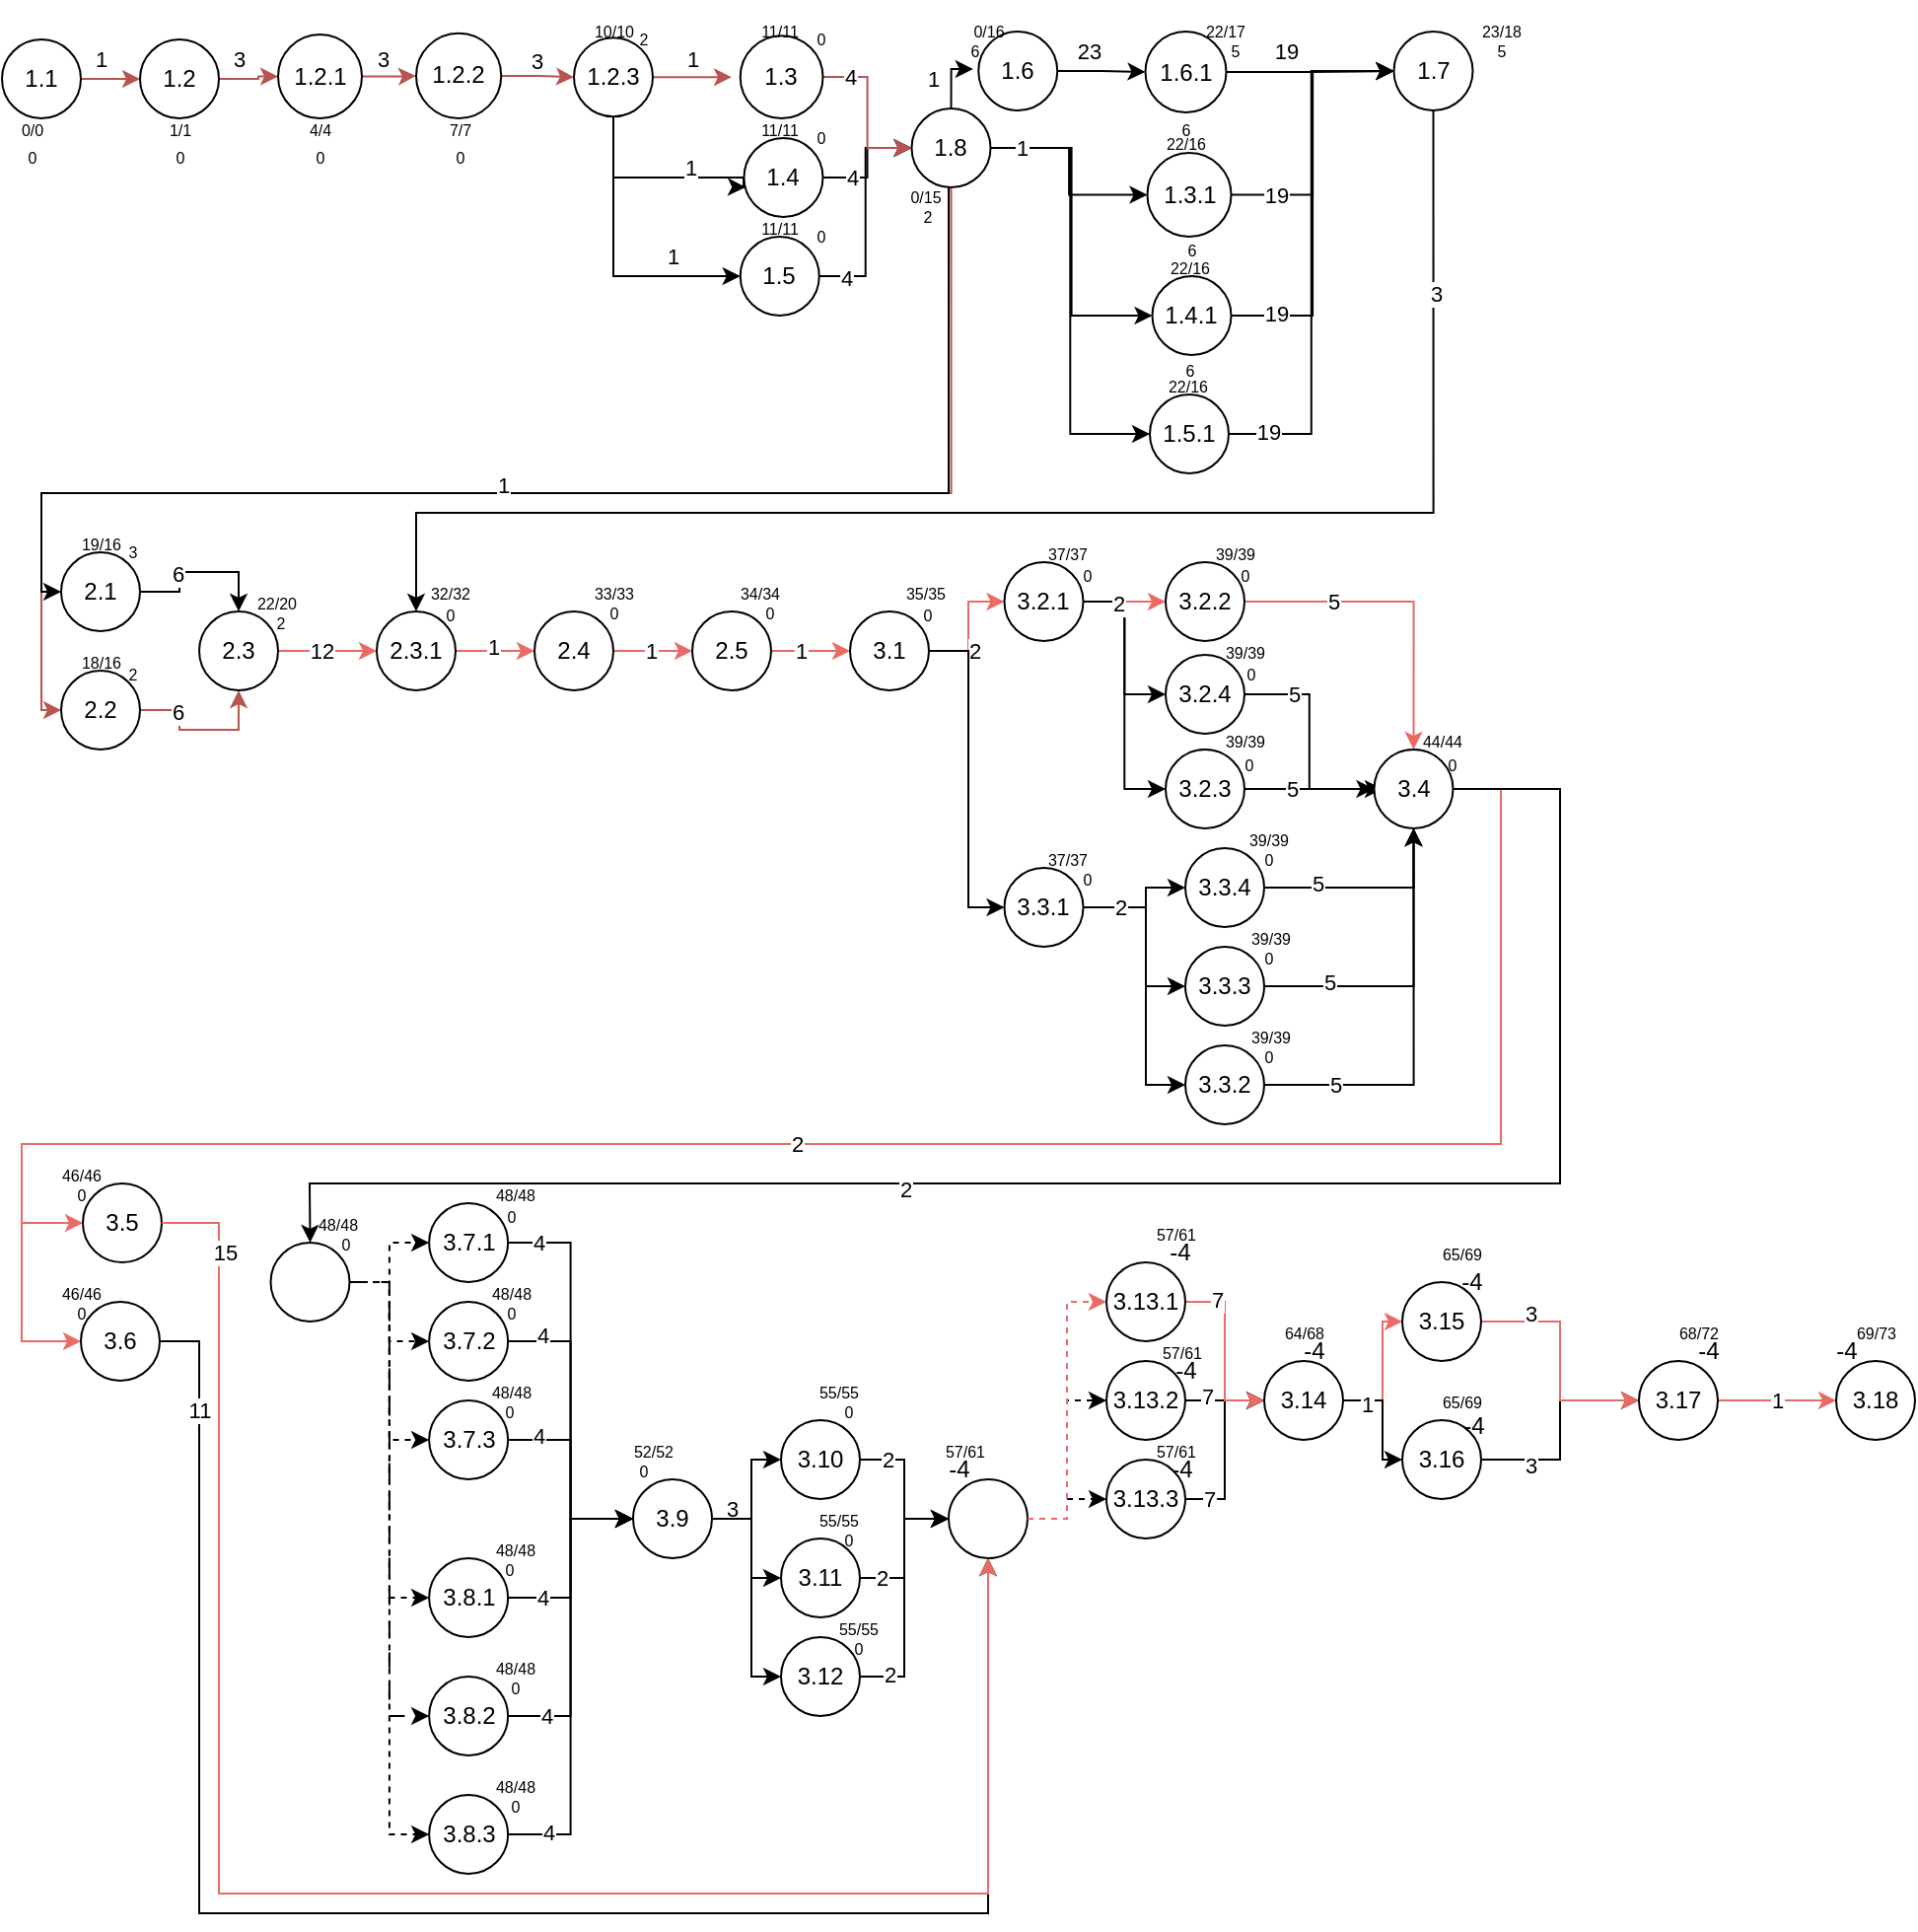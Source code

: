 <mxfile version="24.9.0">
  <diagram name="Página-1" id="_TZk-VBSfBG-fOWsmnnx">
    <mxGraphModel grid="1" page="1" gridSize="10" guides="1" tooltips="1" connect="1" arrows="1" fold="1" pageScale="1" pageWidth="827" pageHeight="1169" math="0" shadow="0">
      <root>
        <mxCell id="0" />
        <mxCell id="1" parent="0" />
        <mxCell id="JfAFxv9XHzVIEhKvCDaF-9" style="edgeStyle=orthogonalEdgeStyle;rounded=0;orthogonalLoop=1;jettySize=auto;html=1;entryX=0;entryY=0.5;entryDx=0;entryDy=0;fillColor=#f8cecc;strokeColor=#b85450;" edge="1" parent="1" source="JfAFxv9XHzVIEhKvCDaF-1" target="JfAFxv9XHzVIEhKvCDaF-2">
          <mxGeometry relative="1" as="geometry" />
        </mxCell>
        <mxCell id="1YkeTyR81IGIItmo_7Jy-1" value="1" style="edgeLabel;html=1;align=center;verticalAlign=middle;resizable=0;points=[];" connectable="0" vertex="1" parent="JfAFxv9XHzVIEhKvCDaF-9">
          <mxGeometry x="0.248" y="1" relative="1" as="geometry">
            <mxPoint x="-1" y="-9" as="offset" />
          </mxGeometry>
        </mxCell>
        <mxCell id="JfAFxv9XHzVIEhKvCDaF-1" value="1.1" style="ellipse;whiteSpace=wrap;html=1;aspect=fixed;" vertex="1" parent="1">
          <mxGeometry x="10" y="10" width="40" height="40" as="geometry" />
        </mxCell>
        <mxCell id="JfAFxv9XHzVIEhKvCDaF-13" style="edgeStyle=orthogonalEdgeStyle;rounded=0;orthogonalLoop=1;jettySize=auto;html=1;entryX=0;entryY=0.5;entryDx=0;entryDy=0;fillColor=#f8cecc;strokeColor=#b85450;" edge="1" parent="1" source="JfAFxv9XHzVIEhKvCDaF-2" target="JfAFxv9XHzVIEhKvCDaF-3">
          <mxGeometry relative="1" as="geometry" />
        </mxCell>
        <mxCell id="1YkeTyR81IGIItmo_7Jy-2" value="3" style="edgeLabel;html=1;align=center;verticalAlign=middle;resizable=0;points=[];" connectable="0" vertex="1" parent="JfAFxv9XHzVIEhKvCDaF-13">
          <mxGeometry x="-0.256" relative="1" as="geometry">
            <mxPoint x="-2" y="-10" as="offset" />
          </mxGeometry>
        </mxCell>
        <mxCell id="JfAFxv9XHzVIEhKvCDaF-2" value="1.2" style="ellipse;whiteSpace=wrap;html=1;aspect=fixed;" vertex="1" parent="1">
          <mxGeometry x="80" y="10" width="40" height="40" as="geometry" />
        </mxCell>
        <mxCell id="JfAFxv9XHzVIEhKvCDaF-11" style="edgeStyle=orthogonalEdgeStyle;rounded=0;orthogonalLoop=1;jettySize=auto;html=1;entryX=0;entryY=0.5;entryDx=0;entryDy=0;fillColor=#f8cecc;strokeColor=#b85450;" edge="1" parent="1" source="JfAFxv9XHzVIEhKvCDaF-3" target="JfAFxv9XHzVIEhKvCDaF-4">
          <mxGeometry relative="1" as="geometry" />
        </mxCell>
        <mxCell id="1YkeTyR81IGIItmo_7Jy-3" value="3" style="edgeLabel;html=1;align=center;verticalAlign=middle;resizable=0;points=[];" connectable="0" vertex="1" parent="JfAFxv9XHzVIEhKvCDaF-11">
          <mxGeometry x="-0.261" y="-1" relative="1" as="geometry">
            <mxPoint y="-10" as="offset" />
          </mxGeometry>
        </mxCell>
        <mxCell id="JfAFxv9XHzVIEhKvCDaF-3" value="1.2.1" style="ellipse;whiteSpace=wrap;html=1;aspect=fixed;" vertex="1" parent="1">
          <mxGeometry x="150" y="7.5" width="42.5" height="42.5" as="geometry" />
        </mxCell>
        <mxCell id="1YkeTyR81IGIItmo_7Jy-7" style="edgeStyle=orthogonalEdgeStyle;rounded=0;orthogonalLoop=1;jettySize=auto;html=1;entryX=0;entryY=0.5;entryDx=0;entryDy=0;fillColor=#f8cecc;strokeColor=#b85450;" edge="1" parent="1" source="JfAFxv9XHzVIEhKvCDaF-4" target="1YkeTyR81IGIItmo_7Jy-6">
          <mxGeometry relative="1" as="geometry" />
        </mxCell>
        <mxCell id="1YkeTyR81IGIItmo_7Jy-54" value="3" style="edgeLabel;html=1;align=center;verticalAlign=middle;resizable=0;points=[];" connectable="0" vertex="1" parent="1YkeTyR81IGIItmo_7Jy-7">
          <mxGeometry x="0.042" y="6" relative="1" as="geometry">
            <mxPoint x="-2" y="-2" as="offset" />
          </mxGeometry>
        </mxCell>
        <mxCell id="JfAFxv9XHzVIEhKvCDaF-4" value="1.2.2" style="ellipse;whiteSpace=wrap;html=1;aspect=fixed;" vertex="1" parent="1">
          <mxGeometry x="220" y="6.88" width="43.12" height="43.12" as="geometry" />
        </mxCell>
        <mxCell id="lcrHF27Oe8sUzLJfKoiB-8" style="edgeStyle=orthogonalEdgeStyle;rounded=0;orthogonalLoop=1;jettySize=auto;html=1;" edge="1" parent="1" source="JfAFxv9XHzVIEhKvCDaF-6" target="JfAFxv9XHzVIEhKvCDaF-34">
          <mxGeometry relative="1" as="geometry" />
        </mxCell>
        <mxCell id="lcrHF27Oe8sUzLJfKoiB-17" value="4" style="edgeLabel;html=1;align=center;verticalAlign=middle;resizable=0;points=[];" connectable="0" vertex="1" parent="lcrHF27Oe8sUzLJfKoiB-8">
          <mxGeometry x="-0.51" relative="1" as="geometry">
            <mxPoint as="offset" />
          </mxGeometry>
        </mxCell>
        <mxCell id="JfAFxv9XHzVIEhKvCDaF-6" value="1.4" style="ellipse;whiteSpace=wrap;html=1;aspect=fixed;" vertex="1" parent="1">
          <mxGeometry x="386.24" y="60" width="40" height="40" as="geometry" />
        </mxCell>
        <mxCell id="lcrHF27Oe8sUzLJfKoiB-9" style="edgeStyle=orthogonalEdgeStyle;rounded=0;orthogonalLoop=1;jettySize=auto;html=1;entryX=0;entryY=0.5;entryDx=0;entryDy=0;" edge="1" parent="1" source="JfAFxv9XHzVIEhKvCDaF-7" target="JfAFxv9XHzVIEhKvCDaF-34">
          <mxGeometry relative="1" as="geometry" />
        </mxCell>
        <mxCell id="lcrHF27Oe8sUzLJfKoiB-18" value="4" style="edgeLabel;html=1;align=center;verticalAlign=middle;resizable=0;points=[];" connectable="0" vertex="1" parent="lcrHF27Oe8sUzLJfKoiB-9">
          <mxGeometry x="-0.755" y="-1" relative="1" as="geometry">
            <mxPoint as="offset" />
          </mxGeometry>
        </mxCell>
        <mxCell id="JfAFxv9XHzVIEhKvCDaF-7" value="1.5" style="ellipse;whiteSpace=wrap;html=1;aspect=fixed;" vertex="1" parent="1">
          <mxGeometry x="384.37" y="110" width="40" height="40" as="geometry" />
        </mxCell>
        <mxCell id="JfAFxv9XHzVIEhKvCDaF-25" style="edgeStyle=orthogonalEdgeStyle;rounded=0;orthogonalLoop=1;jettySize=auto;html=1;entryX=0;entryY=0.5;entryDx=0;entryDy=0;" edge="1" parent="1" source="JfAFxv9XHzVIEhKvCDaF-18" target="JfAFxv9XHzVIEhKvCDaF-22">
          <mxGeometry relative="1" as="geometry" />
        </mxCell>
        <mxCell id="1YkeTyR81IGIItmo_7Jy-21" value="23" style="edgeLabel;html=1;align=center;verticalAlign=middle;resizable=0;points=[];" connectable="0" vertex="1" parent="JfAFxv9XHzVIEhKvCDaF-25">
          <mxGeometry x="-0.312" relative="1" as="geometry">
            <mxPoint y="-10" as="offset" />
          </mxGeometry>
        </mxCell>
        <mxCell id="JfAFxv9XHzVIEhKvCDaF-18" value="1.6" style="ellipse;whiteSpace=wrap;html=1;aspect=fixed;" vertex="1" parent="1">
          <mxGeometry x="505.12" y="6" width="40" height="40" as="geometry" />
        </mxCell>
        <mxCell id="lcrHF27Oe8sUzLJfKoiB-22" style="edgeStyle=orthogonalEdgeStyle;rounded=0;orthogonalLoop=1;jettySize=auto;html=1;entryX=0;entryY=0.5;entryDx=0;entryDy=0;" edge="1" parent="1" source="JfAFxv9XHzVIEhKvCDaF-21" target="JfAFxv9XHzVIEhKvCDaF-29">
          <mxGeometry relative="1" as="geometry" />
        </mxCell>
        <mxCell id="lcrHF27Oe8sUzLJfKoiB-25" value="19" style="edgeLabel;html=1;align=center;verticalAlign=middle;resizable=0;points=[];" connectable="0" vertex="1" parent="lcrHF27Oe8sUzLJfKoiB-22">
          <mxGeometry x="-0.851" y="1" relative="1" as="geometry">
            <mxPoint as="offset" />
          </mxGeometry>
        </mxCell>
        <mxCell id="JfAFxv9XHzVIEhKvCDaF-21" value="1.5.1" style="ellipse;whiteSpace=wrap;html=1;aspect=fixed;" vertex="1" parent="1">
          <mxGeometry x="592" y="190" width="40" height="40" as="geometry" />
        </mxCell>
        <mxCell id="JfAFxv9XHzVIEhKvCDaF-33" style="edgeStyle=orthogonalEdgeStyle;rounded=0;orthogonalLoop=1;jettySize=auto;html=1;" edge="1" parent="1" source="JfAFxv9XHzVIEhKvCDaF-22" target="JfAFxv9XHzVIEhKvCDaF-29">
          <mxGeometry relative="1" as="geometry" />
        </mxCell>
        <mxCell id="1YkeTyR81IGIItmo_7Jy-25" value="19" style="edgeLabel;html=1;align=center;verticalAlign=middle;resizable=0;points=[];" connectable="0" vertex="1" parent="JfAFxv9XHzVIEhKvCDaF-33">
          <mxGeometry x="-0.378" y="2" relative="1" as="geometry">
            <mxPoint x="3" y="-9" as="offset" />
          </mxGeometry>
        </mxCell>
        <mxCell id="JfAFxv9XHzVIEhKvCDaF-22" value="1.6.1" style="ellipse;whiteSpace=wrap;html=1;aspect=fixed;" vertex="1" parent="1">
          <mxGeometry x="589.75" y="6" width="41" height="41" as="geometry" />
        </mxCell>
        <mxCell id="lcrHF27Oe8sUzLJfKoiB-21" style="edgeStyle=orthogonalEdgeStyle;rounded=0;orthogonalLoop=1;jettySize=auto;html=1;entryX=0;entryY=0.5;entryDx=0;entryDy=0;" edge="1" parent="1" source="JfAFxv9XHzVIEhKvCDaF-27" target="JfAFxv9XHzVIEhKvCDaF-29">
          <mxGeometry relative="1" as="geometry" />
        </mxCell>
        <mxCell id="lcrHF27Oe8sUzLJfKoiB-24" value="19" style="edgeLabel;html=1;align=center;verticalAlign=middle;resizable=0;points=[];" connectable="0" vertex="1" parent="lcrHF27Oe8sUzLJfKoiB-21">
          <mxGeometry x="-0.787" y="1" relative="1" as="geometry">
            <mxPoint as="offset" />
          </mxGeometry>
        </mxCell>
        <mxCell id="JfAFxv9XHzVIEhKvCDaF-27" value="1.4.1" style="ellipse;whiteSpace=wrap;html=1;aspect=fixed;" vertex="1" parent="1">
          <mxGeometry x="593.25" y="130" width="40" height="40" as="geometry" />
        </mxCell>
        <mxCell id="lcrHF27Oe8sUzLJfKoiB-15" style="edgeStyle=orthogonalEdgeStyle;rounded=0;orthogonalLoop=1;jettySize=auto;html=1;" edge="1" parent="1" source="JfAFxv9XHzVIEhKvCDaF-29" target="JfAFxv9XHzVIEhKvCDaF-51">
          <mxGeometry relative="1" as="geometry">
            <Array as="points">
              <mxPoint x="736" y="250" />
              <mxPoint x="220" y="250" />
            </Array>
          </mxGeometry>
        </mxCell>
        <mxCell id="lcrHF27Oe8sUzLJfKoiB-26" value="3" style="edgeLabel;html=1;align=center;verticalAlign=middle;resizable=0;points=[];" connectable="0" vertex="1" parent="lcrHF27Oe8sUzLJfKoiB-15">
          <mxGeometry x="-0.758" y="1" relative="1" as="geometry">
            <mxPoint as="offset" />
          </mxGeometry>
        </mxCell>
        <mxCell id="JfAFxv9XHzVIEhKvCDaF-29" value="1.7" style="ellipse;whiteSpace=wrap;html=1;aspect=fixed;" vertex="1" parent="1">
          <mxGeometry x="715.75" y="6" width="40" height="40" as="geometry" />
        </mxCell>
        <mxCell id="JfAFxv9XHzVIEhKvCDaF-46" style="edgeStyle=orthogonalEdgeStyle;rounded=0;orthogonalLoop=1;jettySize=auto;html=1;fillColor=#f8cecc;strokeColor=#b85450;" edge="1" parent="1" source="JfAFxv9XHzVIEhKvCDaF-34" target="JfAFxv9XHzVIEhKvCDaF-45">
          <mxGeometry relative="1" as="geometry">
            <Array as="points">
              <mxPoint x="491" y="240" />
              <mxPoint x="30" y="240" />
              <mxPoint x="30" y="350" />
            </Array>
          </mxGeometry>
        </mxCell>
        <mxCell id="JfAFxv9XHzVIEhKvCDaF-47" style="edgeStyle=orthogonalEdgeStyle;rounded=0;orthogonalLoop=1;jettySize=auto;html=1;entryX=0;entryY=0.5;entryDx=0;entryDy=0;" edge="1" parent="1" source="JfAFxv9XHzVIEhKvCDaF-34" target="JfAFxv9XHzVIEhKvCDaF-43">
          <mxGeometry relative="1" as="geometry">
            <Array as="points">
              <mxPoint x="490" y="240" />
              <mxPoint x="30" y="240" />
              <mxPoint x="30" y="290" />
            </Array>
          </mxGeometry>
        </mxCell>
        <mxCell id="1YkeTyR81IGIItmo_7Jy-27" value="1" style="edgeLabel;html=1;align=center;verticalAlign=middle;resizable=0;points=[];" connectable="0" vertex="1" parent="JfAFxv9XHzVIEhKvCDaF-47">
          <mxGeometry x="-0.055" y="-4" relative="1" as="geometry">
            <mxPoint x="-62" as="offset" />
          </mxGeometry>
        </mxCell>
        <mxCell id="lcrHF27Oe8sUzLJfKoiB-11" style="edgeStyle=orthogonalEdgeStyle;rounded=0;orthogonalLoop=1;jettySize=auto;html=1;entryX=0;entryY=0.5;entryDx=0;entryDy=0;" edge="1" parent="1" source="JfAFxv9XHzVIEhKvCDaF-34" target="JfAFxv9XHzVIEhKvCDaF-20">
          <mxGeometry relative="1" as="geometry" />
        </mxCell>
        <mxCell id="lcrHF27Oe8sUzLJfKoiB-13" style="edgeStyle=orthogonalEdgeStyle;rounded=0;orthogonalLoop=1;jettySize=auto;html=1;entryX=0;entryY=0.5;entryDx=0;entryDy=0;" edge="1" parent="1" source="JfAFxv9XHzVIEhKvCDaF-34" target="JfAFxv9XHzVIEhKvCDaF-27">
          <mxGeometry relative="1" as="geometry" />
        </mxCell>
        <mxCell id="lcrHF27Oe8sUzLJfKoiB-14" style="edgeStyle=orthogonalEdgeStyle;rounded=0;orthogonalLoop=1;jettySize=auto;html=1;entryX=0;entryY=0.5;entryDx=0;entryDy=0;" edge="1" parent="1" source="JfAFxv9XHzVIEhKvCDaF-34" target="JfAFxv9XHzVIEhKvCDaF-21">
          <mxGeometry relative="1" as="geometry" />
        </mxCell>
        <mxCell id="lcrHF27Oe8sUzLJfKoiB-20" value="1" style="edgeLabel;html=1;align=center;verticalAlign=middle;resizable=0;points=[];" connectable="0" vertex="1" parent="lcrHF27Oe8sUzLJfKoiB-14">
          <mxGeometry x="-0.863" relative="1" as="geometry">
            <mxPoint as="offset" />
          </mxGeometry>
        </mxCell>
        <mxCell id="JfAFxv9XHzVIEhKvCDaF-34" value="1.8" style="ellipse;whiteSpace=wrap;html=1;aspect=fixed;" vertex="1" parent="1">
          <mxGeometry x="471.25" y="45" width="40" height="40" as="geometry" />
        </mxCell>
        <mxCell id="lcrHF27Oe8sUzLJfKoiB-12" style="edgeStyle=orthogonalEdgeStyle;rounded=0;orthogonalLoop=1;jettySize=auto;html=1;entryX=0;entryY=0.5;entryDx=0;entryDy=0;" edge="1" parent="1" source="JfAFxv9XHzVIEhKvCDaF-20" target="JfAFxv9XHzVIEhKvCDaF-29">
          <mxGeometry relative="1" as="geometry" />
        </mxCell>
        <mxCell id="lcrHF27Oe8sUzLJfKoiB-23" value="19" style="edgeLabel;html=1;align=center;verticalAlign=middle;resizable=0;points=[];" connectable="0" vertex="1" parent="lcrHF27Oe8sUzLJfKoiB-12">
          <mxGeometry x="-0.691" relative="1" as="geometry">
            <mxPoint as="offset" />
          </mxGeometry>
        </mxCell>
        <mxCell id="JfAFxv9XHzVIEhKvCDaF-20" value="1.3.1" style="ellipse;whiteSpace=wrap;html=1;aspect=fixed;" vertex="1" parent="1">
          <mxGeometry x="590.75" y="67.5" width="42.5" height="42.5" as="geometry" />
        </mxCell>
        <mxCell id="JfAFxv9XHzVIEhKvCDaF-49" style="edgeStyle=orthogonalEdgeStyle;rounded=0;orthogonalLoop=1;jettySize=auto;html=1;entryX=0.5;entryY=0;entryDx=0;entryDy=0;" edge="1" parent="1" source="JfAFxv9XHzVIEhKvCDaF-43" target="JfAFxv9XHzVIEhKvCDaF-48">
          <mxGeometry relative="1" as="geometry" />
        </mxCell>
        <mxCell id="1YkeTyR81IGIItmo_7Jy-29" value="6" style="edgeLabel;html=1;align=center;verticalAlign=middle;resizable=0;points=[];" connectable="0" vertex="1" parent="JfAFxv9XHzVIEhKvCDaF-49">
          <mxGeometry x="-0.278" y="1" relative="1" as="geometry">
            <mxPoint as="offset" />
          </mxGeometry>
        </mxCell>
        <mxCell id="JfAFxv9XHzVIEhKvCDaF-43" value="2.1" style="ellipse;whiteSpace=wrap;html=1;aspect=fixed;" vertex="1" parent="1">
          <mxGeometry x="40" y="270" width="40" height="40" as="geometry" />
        </mxCell>
        <mxCell id="JfAFxv9XHzVIEhKvCDaF-50" style="edgeStyle=orthogonalEdgeStyle;rounded=0;orthogonalLoop=1;jettySize=auto;html=1;entryX=0.5;entryY=1;entryDx=0;entryDy=0;fillColor=#f8cecc;strokeColor=#b85450;" edge="1" parent="1" source="JfAFxv9XHzVIEhKvCDaF-45" target="JfAFxv9XHzVIEhKvCDaF-48">
          <mxGeometry relative="1" as="geometry" />
        </mxCell>
        <mxCell id="1YkeTyR81IGIItmo_7Jy-30" value="6" style="edgeLabel;html=1;align=center;verticalAlign=middle;resizable=0;points=[];" connectable="0" vertex="1" parent="JfAFxv9XHzVIEhKvCDaF-50">
          <mxGeometry x="-0.482" y="-1" relative="1" as="geometry">
            <mxPoint as="offset" />
          </mxGeometry>
        </mxCell>
        <mxCell id="JfAFxv9XHzVIEhKvCDaF-45" value="2.2" style="ellipse;whiteSpace=wrap;html=1;aspect=fixed;" vertex="1" parent="1">
          <mxGeometry x="40" y="330" width="40" height="40" as="geometry" />
        </mxCell>
        <mxCell id="JfAFxv9XHzVIEhKvCDaF-52" style="edgeStyle=orthogonalEdgeStyle;rounded=0;orthogonalLoop=1;jettySize=auto;html=1;entryX=0;entryY=0.5;entryDx=0;entryDy=0;strokeColor=#EA6B66;" edge="1" parent="1" source="JfAFxv9XHzVIEhKvCDaF-48" target="JfAFxv9XHzVIEhKvCDaF-51">
          <mxGeometry relative="1" as="geometry" />
        </mxCell>
        <mxCell id="80PsUv7kO_VL5Rtm0FUH-17" value="12" style="edgeLabel;html=1;align=center;verticalAlign=middle;resizable=0;points=[];" connectable="0" vertex="1" parent="JfAFxv9XHzVIEhKvCDaF-52">
          <mxGeometry x="0.133" y="1" relative="1" as="geometry">
            <mxPoint x="-7" y="1" as="offset" />
          </mxGeometry>
        </mxCell>
        <mxCell id="JfAFxv9XHzVIEhKvCDaF-48" value="2.3" style="ellipse;whiteSpace=wrap;html=1;aspect=fixed;" vertex="1" parent="1">
          <mxGeometry x="110" y="300" width="40" height="40" as="geometry" />
        </mxCell>
        <mxCell id="80PsUv7kO_VL5Rtm0FUH-3" style="edgeStyle=orthogonalEdgeStyle;rounded=0;orthogonalLoop=1;jettySize=auto;html=1;entryX=0;entryY=0.5;entryDx=0;entryDy=0;strokeColor=#EA6B66;" edge="1" parent="1" source="JfAFxv9XHzVIEhKvCDaF-51" target="80PsUv7kO_VL5Rtm0FUH-1">
          <mxGeometry relative="1" as="geometry" />
        </mxCell>
        <mxCell id="80PsUv7kO_VL5Rtm0FUH-5" value="1" style="edgeLabel;html=1;align=center;verticalAlign=middle;resizable=0;points=[];" connectable="0" vertex="1" parent="80PsUv7kO_VL5Rtm0FUH-3">
          <mxGeometry x="-0.083" y="2" relative="1" as="geometry">
            <mxPoint as="offset" />
          </mxGeometry>
        </mxCell>
        <mxCell id="JfAFxv9XHzVIEhKvCDaF-51" value="2.3.1" style="ellipse;whiteSpace=wrap;html=1;aspect=fixed;" vertex="1" parent="1">
          <mxGeometry x="200" y="300" width="40" height="40" as="geometry" />
        </mxCell>
        <mxCell id="lcrHF27Oe8sUzLJfKoiB-7" style="edgeStyle=orthogonalEdgeStyle;rounded=0;orthogonalLoop=1;jettySize=auto;html=1;entryX=0;entryY=0.5;entryDx=0;entryDy=0;fillColor=#f8cecc;strokeColor=#b85450;" edge="1" parent="1" source="JfAFxv9XHzVIEhKvCDaF-5" target="JfAFxv9XHzVIEhKvCDaF-34">
          <mxGeometry relative="1" as="geometry" />
        </mxCell>
        <mxCell id="lcrHF27Oe8sUzLJfKoiB-16" value="4" style="edgeLabel;html=1;align=center;verticalAlign=middle;resizable=0;points=[];" connectable="0" vertex="1" parent="lcrHF27Oe8sUzLJfKoiB-7">
          <mxGeometry x="-0.648" relative="1" as="geometry">
            <mxPoint as="offset" />
          </mxGeometry>
        </mxCell>
        <mxCell id="JfAFxv9XHzVIEhKvCDaF-5" value="1.3" style="ellipse;whiteSpace=wrap;html=1;aspect=fixed;" vertex="1" parent="1">
          <mxGeometry x="384.37" y="8.13" width="41.87" height="41.87" as="geometry" />
        </mxCell>
        <mxCell id="1YkeTyR81IGIItmo_7Jy-9" style="edgeStyle=orthogonalEdgeStyle;rounded=0;orthogonalLoop=1;jettySize=auto;html=1;fillColor=#f8cecc;strokeColor=#b85450;" edge="1" parent="1" source="1YkeTyR81IGIItmo_7Jy-6">
          <mxGeometry relative="1" as="geometry">
            <mxPoint x="380.0" y="29.07" as="targetPoint" />
          </mxGeometry>
        </mxCell>
        <mxCell id="1YkeTyR81IGIItmo_7Jy-10" value="1" style="edgeLabel;html=1;align=center;verticalAlign=middle;resizable=0;points=[];" connectable="0" vertex="1" parent="1YkeTyR81IGIItmo_7Jy-9">
          <mxGeometry x="0.043" relative="1" as="geometry">
            <mxPoint x="-1" y="-10" as="offset" />
          </mxGeometry>
        </mxCell>
        <mxCell id="1YkeTyR81IGIItmo_7Jy-13" style="edgeStyle=orthogonalEdgeStyle;rounded=0;orthogonalLoop=1;jettySize=auto;html=1;entryX=0;entryY=0.5;entryDx=0;entryDy=0;" edge="1" parent="1" source="1YkeTyR81IGIItmo_7Jy-6" target="JfAFxv9XHzVIEhKvCDaF-7">
          <mxGeometry relative="1" as="geometry">
            <Array as="points">
              <mxPoint x="320" y="130" />
            </Array>
          </mxGeometry>
        </mxCell>
        <mxCell id="1YkeTyR81IGIItmo_7Jy-15" value="1" style="edgeLabel;html=1;align=center;verticalAlign=middle;resizable=0;points=[];" connectable="0" vertex="1" parent="1YkeTyR81IGIItmo_7Jy-13">
          <mxGeometry x="0.511" y="3" relative="1" as="geometry">
            <mxPoint x="1" y="-7" as="offset" />
          </mxGeometry>
        </mxCell>
        <mxCell id="1YkeTyR81IGIItmo_7Jy-6" value="1.2.3" style="ellipse;whiteSpace=wrap;html=1;aspect=fixed;" vertex="1" parent="1">
          <mxGeometry x="300" y="9.07" width="40" height="40" as="geometry" />
        </mxCell>
        <mxCell id="1YkeTyR81IGIItmo_7Jy-12" value="1" style="edgeStyle=orthogonalEdgeStyle;rounded=0;orthogonalLoop=1;jettySize=auto;html=1;entryX=0.02;entryY=0.623;entryDx=0;entryDy=0;entryPerimeter=0;" edge="1" parent="1" source="1YkeTyR81IGIItmo_7Jy-6" target="JfAFxv9XHzVIEhKvCDaF-6">
          <mxGeometry x="0.355" y="5" relative="1" as="geometry">
            <Array as="points">
              <mxPoint x="320" y="80" />
              <mxPoint x="386" y="80" />
            </Array>
            <mxPoint as="offset" />
          </mxGeometry>
        </mxCell>
        <mxCell id="1YkeTyR81IGIItmo_7Jy-50" value="&lt;span style=&quot;font-size: 8px;&quot;&gt;0/0&lt;/span&gt;" style="text;html=1;align=center;verticalAlign=middle;resizable=0;points=[];autosize=1;strokeColor=none;fillColor=none;" vertex="1" parent="1">
          <mxGeometry x="10" y="40" width="30" height="30" as="geometry" />
        </mxCell>
        <mxCell id="1YkeTyR81IGIItmo_7Jy-51" value="&lt;font style=&quot;font-size: 8px;&quot;&gt;1/1&lt;/font&gt;" style="text;html=1;align=center;verticalAlign=middle;resizable=0;points=[];autosize=1;strokeColor=none;fillColor=none;" vertex="1" parent="1">
          <mxGeometry x="85" y="40" width="30" height="30" as="geometry" />
        </mxCell>
        <mxCell id="1YkeTyR81IGIItmo_7Jy-52" value="&lt;font style=&quot;font-size: 8px;&quot;&gt;4/4&lt;/font&gt;" style="text;html=1;align=center;verticalAlign=middle;resizable=0;points=[];autosize=1;strokeColor=none;fillColor=none;" vertex="1" parent="1">
          <mxGeometry x="156.25" y="40" width="30" height="30" as="geometry" />
        </mxCell>
        <mxCell id="1YkeTyR81IGIItmo_7Jy-53" value="&lt;font style=&quot;font-size: 8px;&quot;&gt;7/7&lt;/font&gt;" style="text;html=1;align=center;verticalAlign=middle;resizable=0;points=[];autosize=1;strokeColor=none;fillColor=none;" vertex="1" parent="1">
          <mxGeometry x="226.56" y="40" width="30" height="30" as="geometry" />
        </mxCell>
        <mxCell id="1YkeTyR81IGIItmo_7Jy-55" value="&lt;font style=&quot;font-size: 8px;&quot;&gt;10/10&lt;/font&gt;" style="text;html=1;align=center;verticalAlign=middle;resizable=0;points=[];autosize=1;strokeColor=none;fillColor=none;" vertex="1" parent="1">
          <mxGeometry x="300" y="-10" width="40" height="30" as="geometry" />
        </mxCell>
        <mxCell id="1YkeTyR81IGIItmo_7Jy-56" value="&lt;font style=&quot;font-size: 8px;&quot;&gt;11/11&lt;/font&gt;" style="text;html=1;align=center;verticalAlign=middle;resizable=0;points=[];autosize=1;strokeColor=none;fillColor=none;" vertex="1" parent="1">
          <mxGeometry x="384.37" y="-10" width="40" height="30" as="geometry" />
        </mxCell>
        <mxCell id="1YkeTyR81IGIItmo_7Jy-57" value="&lt;font style=&quot;font-size: 8px;&quot;&gt;11/11&lt;/font&gt;" style="text;html=1;align=center;verticalAlign=middle;resizable=0;points=[];autosize=1;strokeColor=none;fillColor=none;" vertex="1" parent="1">
          <mxGeometry x="384.37" y="40" width="40" height="30" as="geometry" />
        </mxCell>
        <mxCell id="1YkeTyR81IGIItmo_7Jy-58" value="&lt;font style=&quot;font-size: 8px;&quot;&gt;11/11&lt;/font&gt;" style="text;html=1;align=center;verticalAlign=middle;resizable=0;points=[];autosize=1;strokeColor=none;fillColor=none;" vertex="1" parent="1">
          <mxGeometry x="384.37" y="90" width="40" height="30" as="geometry" />
        </mxCell>
        <mxCell id="1YkeTyR81IGIItmo_7Jy-66" value="&lt;span style=&quot;font-size: 8px;&quot;&gt;19/16&lt;/span&gt;" style="text;html=1;align=center;verticalAlign=middle;resizable=0;points=[];autosize=1;strokeColor=none;fillColor=none;" vertex="1" parent="1">
          <mxGeometry x="40" y="250" width="40" height="30" as="geometry" />
        </mxCell>
        <mxCell id="1YkeTyR81IGIItmo_7Jy-67" value="&lt;span style=&quot;font-size: 8px;&quot;&gt;18/16&lt;/span&gt;" style="text;html=1;align=center;verticalAlign=middle;resizable=0;points=[];autosize=1;strokeColor=none;fillColor=none;" vertex="1" parent="1">
          <mxGeometry x="40" y="310" width="40" height="30" as="geometry" />
        </mxCell>
        <mxCell id="1YkeTyR81IGIItmo_7Jy-68" value="&lt;span style=&quot;font-size: 8px;&quot;&gt;22/20&lt;/span&gt;" style="text;html=1;align=center;verticalAlign=middle;resizable=0;points=[];autosize=1;strokeColor=none;fillColor=none;" vertex="1" parent="1">
          <mxGeometry x="129" y="280" width="40" height="30" as="geometry" />
        </mxCell>
        <mxCell id="z2k_7jXKvmVWs2d7WAhr-1" value="&lt;div style=&quot;font-size: 8px;&quot;&gt;0&lt;/div&gt;" style="text;html=1;align=center;verticalAlign=middle;resizable=0;points=[];autosize=1;strokeColor=none;fillColor=none;" vertex="1" parent="1">
          <mxGeometry x="10" y="60" width="30" height="20" as="geometry" />
        </mxCell>
        <mxCell id="z2k_7jXKvmVWs2d7WAhr-2" value="&lt;div style=&quot;font-size: 8px;&quot;&gt;0&lt;/div&gt;" style="text;html=1;align=center;verticalAlign=middle;resizable=0;points=[];autosize=1;strokeColor=none;fillColor=none;" vertex="1" parent="1">
          <mxGeometry x="85" y="60" width="30" height="20" as="geometry" />
        </mxCell>
        <mxCell id="z2k_7jXKvmVWs2d7WAhr-3" value="&lt;div style=&quot;font-size: 8px;&quot;&gt;0&lt;/div&gt;" style="text;html=1;align=center;verticalAlign=middle;resizable=0;points=[];autosize=1;strokeColor=none;fillColor=none;" vertex="1" parent="1">
          <mxGeometry x="156.25" y="60" width="30" height="20" as="geometry" />
        </mxCell>
        <mxCell id="z2k_7jXKvmVWs2d7WAhr-4" value="&lt;div style=&quot;font-size: 8px;&quot;&gt;0&lt;/div&gt;" style="text;html=1;align=center;verticalAlign=middle;resizable=0;points=[];autosize=1;strokeColor=none;fillColor=none;" vertex="1" parent="1">
          <mxGeometry x="226.56" y="60" width="30" height="20" as="geometry" />
        </mxCell>
        <mxCell id="z2k_7jXKvmVWs2d7WAhr-5" value="&lt;div style=&quot;font-size: 8px;&quot;&gt;2&lt;/div&gt;" style="text;html=1;align=center;verticalAlign=middle;resizable=0;points=[];autosize=1;strokeColor=none;fillColor=none;" vertex="1" parent="1">
          <mxGeometry x="320" width="30" height="20" as="geometry" />
        </mxCell>
        <mxCell id="z2k_7jXKvmVWs2d7WAhr-6" value="&lt;div style=&quot;font-size: 8px;&quot;&gt;0&lt;/div&gt;" style="text;html=1;align=center;verticalAlign=middle;resizable=0;points=[];autosize=1;strokeColor=none;fillColor=none;" vertex="1" parent="1">
          <mxGeometry x="410" width="30" height="20" as="geometry" />
        </mxCell>
        <mxCell id="z2k_7jXKvmVWs2d7WAhr-7" value="&lt;div style=&quot;font-size: 8px;&quot;&gt;0&lt;/div&gt;" style="text;html=1;align=center;verticalAlign=middle;resizable=0;points=[];autosize=1;strokeColor=none;fillColor=none;" vertex="1" parent="1">
          <mxGeometry x="410" y="50" width="30" height="20" as="geometry" />
        </mxCell>
        <mxCell id="z2k_7jXKvmVWs2d7WAhr-8" value="&lt;div style=&quot;font-size: 8px;&quot;&gt;2&lt;/div&gt;" style="text;html=1;align=center;verticalAlign=middle;resizable=0;points=[];autosize=1;strokeColor=none;fillColor=none;" vertex="1" parent="1">
          <mxGeometry x="463.5" y="90" width="30" height="20" as="geometry" />
        </mxCell>
        <mxCell id="z2k_7jXKvmVWs2d7WAhr-9" value="&lt;div style=&quot;font-size: 8px;&quot;&gt;0&lt;/div&gt;" style="text;html=1;align=center;verticalAlign=middle;resizable=0;points=[];autosize=1;strokeColor=none;fillColor=none;" vertex="1" parent="1">
          <mxGeometry x="410" y="100" width="30" height="20" as="geometry" />
        </mxCell>
        <mxCell id="z2k_7jXKvmVWs2d7WAhr-16" value="&lt;div style=&quot;font-size: 8px;&quot;&gt;2&lt;/div&gt;" style="text;html=1;align=center;verticalAlign=middle;resizable=0;points=[];autosize=1;strokeColor=none;fillColor=none;" vertex="1" parent="1">
          <mxGeometry x="61" y="322" width="30" height="20" as="geometry" />
        </mxCell>
        <mxCell id="z2k_7jXKvmVWs2d7WAhr-17" value="&lt;div style=&quot;font-size: 8px;&quot;&gt;3&lt;/div&gt;" style="text;html=1;align=center;verticalAlign=middle;resizable=0;points=[];autosize=1;strokeColor=none;fillColor=none;" vertex="1" parent="1">
          <mxGeometry x="61" y="260" width="30" height="20" as="geometry" />
        </mxCell>
        <mxCell id="z2k_7jXKvmVWs2d7WAhr-18" value="&lt;div style=&quot;font-size: 8px;&quot;&gt;2&lt;/div&gt;" style="text;html=1;align=center;verticalAlign=middle;resizable=0;points=[];autosize=1;strokeColor=none;fillColor=none;" vertex="1" parent="1">
          <mxGeometry x="136" y="296" width="30" height="20" as="geometry" />
        </mxCell>
        <mxCell id="lcrHF27Oe8sUzLJfKoiB-10" style="edgeStyle=orthogonalEdgeStyle;rounded=0;orthogonalLoop=1;jettySize=auto;html=1;entryX=-0.068;entryY=0.487;entryDx=0;entryDy=0;entryPerimeter=0;" edge="1" parent="1" source="JfAFxv9XHzVIEhKvCDaF-34" target="JfAFxv9XHzVIEhKvCDaF-18">
          <mxGeometry relative="1" as="geometry" />
        </mxCell>
        <mxCell id="lcrHF27Oe8sUzLJfKoiB-19" value="1" style="edgeLabel;html=1;align=center;verticalAlign=middle;resizable=0;points=[];" connectable="0" vertex="1" parent="lcrHF27Oe8sUzLJfKoiB-10">
          <mxGeometry x="-0.156" y="1" relative="1" as="geometry">
            <mxPoint x="-9" y="-2" as="offset" />
          </mxGeometry>
        </mxCell>
        <mxCell id="lcrHF27Oe8sUzLJfKoiB-27" value="&lt;span style=&quot;font-size: 8px;&quot;&gt;0/15&lt;/span&gt;" style="text;html=1;align=center;verticalAlign=middle;resizable=0;points=[];autosize=1;strokeColor=none;fillColor=none;" vertex="1" parent="1">
          <mxGeometry x="457.5" y="73.75" width="40" height="30" as="geometry" />
        </mxCell>
        <mxCell id="lcrHF27Oe8sUzLJfKoiB-28" value="&lt;font style=&quot;font-size: 8px;&quot;&gt;0/16&lt;/font&gt;" style="text;html=1;align=center;verticalAlign=middle;resizable=0;points=[];autosize=1;strokeColor=none;fillColor=none;" vertex="1" parent="1">
          <mxGeometry x="490" y="-10" width="40" height="30" as="geometry" />
        </mxCell>
        <mxCell id="lcrHF27Oe8sUzLJfKoiB-29" value="&lt;font style=&quot;font-size: 8px;&quot;&gt;22/16&lt;/font&gt;" style="text;html=1;align=center;verticalAlign=middle;resizable=0;points=[];autosize=1;strokeColor=none;fillColor=none;" vertex="1" parent="1">
          <mxGeometry x="589.75" y="47" width="40" height="30" as="geometry" />
        </mxCell>
        <mxCell id="lcrHF27Oe8sUzLJfKoiB-30" value="&lt;font style=&quot;font-size: 8px;&quot;&gt;22/16&lt;/font&gt;" style="text;html=1;align=center;verticalAlign=middle;resizable=0;points=[];autosize=1;strokeColor=none;fillColor=none;" vertex="1" parent="1">
          <mxGeometry x="592" y="110" width="40" height="30" as="geometry" />
        </mxCell>
        <mxCell id="lcrHF27Oe8sUzLJfKoiB-31" value="&lt;font style=&quot;font-size: 8px;&quot;&gt;22/16&lt;/font&gt;" style="text;html=1;align=center;verticalAlign=middle;resizable=0;points=[];autosize=1;strokeColor=none;fillColor=none;" vertex="1" parent="1">
          <mxGeometry x="590.75" y="170" width="40" height="30" as="geometry" />
        </mxCell>
        <mxCell id="lcrHF27Oe8sUzLJfKoiB-32" value="&lt;font style=&quot;font-size: 8px;&quot;&gt;22/17&lt;/font&gt;" style="text;html=1;align=center;verticalAlign=middle;resizable=0;points=[];autosize=1;strokeColor=none;fillColor=none;" vertex="1" parent="1">
          <mxGeometry x="610" y="-10" width="40" height="30" as="geometry" />
        </mxCell>
        <mxCell id="lcrHF27Oe8sUzLJfKoiB-33" value="&lt;font style=&quot;font-size: 8px;&quot;&gt;23/18&lt;/font&gt;" style="text;html=1;align=center;verticalAlign=middle;resizable=0;points=[];autosize=1;strokeColor=none;fillColor=none;" vertex="1" parent="1">
          <mxGeometry x="750" y="-10" width="40" height="30" as="geometry" />
        </mxCell>
        <mxCell id="lcrHF27Oe8sUzLJfKoiB-36" value="&lt;font style=&quot;font-size: 8px;&quot;&gt;5&lt;/font&gt;" style="text;html=1;align=center;verticalAlign=middle;resizable=0;points=[];autosize=1;strokeColor=none;fillColor=none;" vertex="1" parent="1">
          <mxGeometry x="755" width="30" height="30" as="geometry" />
        </mxCell>
        <mxCell id="lcrHF27Oe8sUzLJfKoiB-37" value="&lt;font style=&quot;font-size: 8px;&quot;&gt;5&lt;/font&gt;" style="text;html=1;align=center;verticalAlign=middle;resizable=0;points=[];autosize=1;strokeColor=none;fillColor=none;" vertex="1" parent="1">
          <mxGeometry x="620" width="30" height="30" as="geometry" />
        </mxCell>
        <mxCell id="lcrHF27Oe8sUzLJfKoiB-38" value="&lt;span style=&quot;font-size: 8px;&quot;&gt;6&lt;/span&gt;" style="text;html=1;align=center;verticalAlign=middle;resizable=0;points=[];autosize=1;strokeColor=none;fillColor=none;" vertex="1" parent="1">
          <mxGeometry x="595.25" y="40" width="30" height="30" as="geometry" />
        </mxCell>
        <mxCell id="lcrHF27Oe8sUzLJfKoiB-39" value="&lt;span style=&quot;font-size: 8px;&quot;&gt;6&lt;/span&gt;" style="text;html=1;align=center;verticalAlign=middle;resizable=0;points=[];autosize=1;strokeColor=none;fillColor=none;" vertex="1" parent="1">
          <mxGeometry x="598.25" y="101" width="30" height="30" as="geometry" />
        </mxCell>
        <mxCell id="lcrHF27Oe8sUzLJfKoiB-40" value="&lt;span style=&quot;font-size: 8px;&quot;&gt;6&lt;/span&gt;" style="text;html=1;align=center;verticalAlign=middle;resizable=0;points=[];autosize=1;strokeColor=none;fillColor=none;" vertex="1" parent="1">
          <mxGeometry x="597" y="162" width="30" height="30" as="geometry" />
        </mxCell>
        <mxCell id="lcrHF27Oe8sUzLJfKoiB-41" value="&lt;span style=&quot;font-size: 8px;&quot;&gt;6&lt;/span&gt;" style="text;html=1;align=center;verticalAlign=middle;resizable=0;points=[];autosize=1;strokeColor=none;fillColor=none;" vertex="1" parent="1">
          <mxGeometry x="488.25" width="30" height="30" as="geometry" />
        </mxCell>
        <mxCell id="80PsUv7kO_VL5Rtm0FUH-4" style="edgeStyle=orthogonalEdgeStyle;rounded=0;orthogonalLoop=1;jettySize=auto;html=1;entryX=0;entryY=0.5;entryDx=0;entryDy=0;strokeColor=#EA6B66;" edge="1" parent="1" source="80PsUv7kO_VL5Rtm0FUH-1" target="80PsUv7kO_VL5Rtm0FUH-2">
          <mxGeometry relative="1" as="geometry" />
        </mxCell>
        <mxCell id="80PsUv7kO_VL5Rtm0FUH-6" value="1" style="edgeLabel;html=1;align=center;verticalAlign=middle;resizable=0;points=[];" connectable="0" vertex="1" parent="80PsUv7kO_VL5Rtm0FUH-4">
          <mxGeometry x="-0.042" relative="1" as="geometry">
            <mxPoint as="offset" />
          </mxGeometry>
        </mxCell>
        <mxCell id="80PsUv7kO_VL5Rtm0FUH-1" value="2.4" style="ellipse;whiteSpace=wrap;html=1;aspect=fixed;" vertex="1" parent="1">
          <mxGeometry x="280" y="300" width="40" height="40" as="geometry" />
        </mxCell>
        <mxCell id="80PsUv7kO_VL5Rtm0FUH-9" style="edgeStyle=orthogonalEdgeStyle;rounded=0;orthogonalLoop=1;jettySize=auto;html=1;entryX=0;entryY=0.5;entryDx=0;entryDy=0;strokeColor=#EA6B66;" edge="1" parent="1" source="80PsUv7kO_VL5Rtm0FUH-2" target="80PsUv7kO_VL5Rtm0FUH-7">
          <mxGeometry relative="1" as="geometry" />
        </mxCell>
        <mxCell id="80PsUv7kO_VL5Rtm0FUH-10" value="1" style="edgeLabel;html=1;align=center;verticalAlign=middle;resizable=0;points=[];" connectable="0" vertex="1" parent="80PsUv7kO_VL5Rtm0FUH-9">
          <mxGeometry x="-0.25" relative="1" as="geometry">
            <mxPoint as="offset" />
          </mxGeometry>
        </mxCell>
        <mxCell id="80PsUv7kO_VL5Rtm0FUH-2" value="2.5" style="ellipse;whiteSpace=wrap;html=1;aspect=fixed;" vertex="1" parent="1">
          <mxGeometry x="360" y="300" width="40" height="40" as="geometry" />
        </mxCell>
        <mxCell id="80PsUv7kO_VL5Rtm0FUH-13" style="edgeStyle=orthogonalEdgeStyle;rounded=0;orthogonalLoop=1;jettySize=auto;html=1;entryX=0;entryY=0.5;entryDx=0;entryDy=0;strokeColor=#EA6B66;" edge="1" parent="1" source="80PsUv7kO_VL5Rtm0FUH-7" target="80PsUv7kO_VL5Rtm0FUH-11">
          <mxGeometry relative="1" as="geometry" />
        </mxCell>
        <mxCell id="80PsUv7kO_VL5Rtm0FUH-110" value="2" style="edgeLabel;html=1;align=center;verticalAlign=middle;resizable=0;points=[];" connectable="0" vertex="1" parent="80PsUv7kO_VL5Rtm0FUH-13">
          <mxGeometry x="-0.163" relative="1" as="geometry">
            <mxPoint x="3" y="6" as="offset" />
          </mxGeometry>
        </mxCell>
        <mxCell id="80PsUv7kO_VL5Rtm0FUH-14" style="edgeStyle=orthogonalEdgeStyle;rounded=0;orthogonalLoop=1;jettySize=auto;html=1;entryX=0;entryY=0.5;entryDx=0;entryDy=0;" edge="1" parent="1" source="80PsUv7kO_VL5Rtm0FUH-7" target="80PsUv7kO_VL5Rtm0FUH-12">
          <mxGeometry relative="1" as="geometry">
            <Array as="points">
              <mxPoint x="500" y="320" />
              <mxPoint x="500" y="450" />
            </Array>
          </mxGeometry>
        </mxCell>
        <mxCell id="80PsUv7kO_VL5Rtm0FUH-7" value="3.1" style="ellipse;whiteSpace=wrap;html=1;aspect=fixed;" vertex="1" parent="1">
          <mxGeometry x="440" y="300" width="40" height="40" as="geometry" />
        </mxCell>
        <mxCell id="80PsUv7kO_VL5Rtm0FUH-16" style="edgeStyle=orthogonalEdgeStyle;rounded=0;orthogonalLoop=1;jettySize=auto;html=1;entryX=0;entryY=0.5;entryDx=0;entryDy=0;strokeColor=#EA6B66;" edge="1" parent="1" source="80PsUv7kO_VL5Rtm0FUH-11" target="80PsUv7kO_VL5Rtm0FUH-15">
          <mxGeometry relative="1" as="geometry" />
        </mxCell>
        <mxCell id="80PsUv7kO_VL5Rtm0FUH-36" style="edgeStyle=orthogonalEdgeStyle;rounded=0;orthogonalLoop=1;jettySize=auto;html=1;entryX=0;entryY=0.5;entryDx=0;entryDy=0;" edge="1" parent="1" source="80PsUv7kO_VL5Rtm0FUH-11" target="80PsUv7kO_VL5Rtm0FUH-21">
          <mxGeometry relative="1" as="geometry" />
        </mxCell>
        <mxCell id="80PsUv7kO_VL5Rtm0FUH-37" style="edgeStyle=orthogonalEdgeStyle;rounded=0;orthogonalLoop=1;jettySize=auto;html=1;entryX=0;entryY=0.5;entryDx=0;entryDy=0;" edge="1" parent="1" source="80PsUv7kO_VL5Rtm0FUH-11" target="80PsUv7kO_VL5Rtm0FUH-20">
          <mxGeometry relative="1" as="geometry" />
        </mxCell>
        <mxCell id="80PsUv7kO_VL5Rtm0FUH-113" value="2" style="edgeLabel;html=1;align=center;verticalAlign=middle;resizable=0;points=[];" connectable="0" vertex="1" parent="80PsUv7kO_VL5Rtm0FUH-37">
          <mxGeometry x="-0.751" y="-1" relative="1" as="geometry">
            <mxPoint as="offset" />
          </mxGeometry>
        </mxCell>
        <mxCell id="80PsUv7kO_VL5Rtm0FUH-11" value="3.2.1" style="ellipse;whiteSpace=wrap;html=1;aspect=fixed;" vertex="1" parent="1">
          <mxGeometry x="518.25" y="275" width="40" height="40" as="geometry" />
        </mxCell>
        <mxCell id="80PsUv7kO_VL5Rtm0FUH-38" style="edgeStyle=orthogonalEdgeStyle;rounded=0;orthogonalLoop=1;jettySize=auto;html=1;entryX=0;entryY=0.5;entryDx=0;entryDy=0;" edge="1" parent="1" source="80PsUv7kO_VL5Rtm0FUH-12" target="80PsUv7kO_VL5Rtm0FUH-29">
          <mxGeometry relative="1" as="geometry">
            <Array as="points">
              <mxPoint x="590" y="450" />
              <mxPoint x="590" y="440" />
            </Array>
          </mxGeometry>
        </mxCell>
        <mxCell id="80PsUv7kO_VL5Rtm0FUH-39" style="edgeStyle=orthogonalEdgeStyle;rounded=0;orthogonalLoop=1;jettySize=auto;html=1;entryX=0;entryY=0.5;entryDx=0;entryDy=0;" edge="1" parent="1" source="80PsUv7kO_VL5Rtm0FUH-12" target="80PsUv7kO_VL5Rtm0FUH-27">
          <mxGeometry relative="1" as="geometry">
            <Array as="points">
              <mxPoint x="590" y="450" />
              <mxPoint x="590" y="490" />
            </Array>
          </mxGeometry>
        </mxCell>
        <mxCell id="80PsUv7kO_VL5Rtm0FUH-40" style="edgeStyle=orthogonalEdgeStyle;rounded=0;orthogonalLoop=1;jettySize=auto;html=1;entryX=0;entryY=0.5;entryDx=0;entryDy=0;" edge="1" parent="1" source="80PsUv7kO_VL5Rtm0FUH-12" target="80PsUv7kO_VL5Rtm0FUH-25">
          <mxGeometry relative="1" as="geometry">
            <Array as="points">
              <mxPoint x="590" y="450" />
              <mxPoint x="590" y="540" />
            </Array>
          </mxGeometry>
        </mxCell>
        <mxCell id="80PsUv7kO_VL5Rtm0FUH-114" value="2" style="edgeLabel;html=1;align=center;verticalAlign=middle;resizable=0;points=[];" connectable="0" vertex="1" parent="80PsUv7kO_VL5Rtm0FUH-40">
          <mxGeometry x="-0.744" relative="1" as="geometry">
            <mxPoint as="offset" />
          </mxGeometry>
        </mxCell>
        <mxCell id="80PsUv7kO_VL5Rtm0FUH-12" value="3.3.1" style="ellipse;whiteSpace=wrap;html=1;aspect=fixed;" vertex="1" parent="1">
          <mxGeometry x="518.25" y="430" width="40" height="40" as="geometry" />
        </mxCell>
        <mxCell id="80PsUv7kO_VL5Rtm0FUH-42" style="edgeStyle=orthogonalEdgeStyle;rounded=0;orthogonalLoop=1;jettySize=auto;html=1;entryX=0.5;entryY=0;entryDx=0;entryDy=0;strokeColor=#EA6B66;" edge="1" parent="1" source="80PsUv7kO_VL5Rtm0FUH-15" target="80PsUv7kO_VL5Rtm0FUH-41">
          <mxGeometry relative="1" as="geometry" />
        </mxCell>
        <mxCell id="80PsUv7kO_VL5Rtm0FUH-121" value="5" style="edgeLabel;html=1;align=center;verticalAlign=middle;resizable=0;points=[];" connectable="0" vertex="1" parent="80PsUv7kO_VL5Rtm0FUH-42">
          <mxGeometry x="-0.447" relative="1" as="geometry">
            <mxPoint as="offset" />
          </mxGeometry>
        </mxCell>
        <mxCell id="80PsUv7kO_VL5Rtm0FUH-15" value="3.2.2" style="ellipse;whiteSpace=wrap;html=1;aspect=fixed;" vertex="1" parent="1">
          <mxGeometry x="600" y="275" width="40" height="40" as="geometry" />
        </mxCell>
        <mxCell id="80PsUv7kO_VL5Rtm0FUH-44" style="edgeStyle=orthogonalEdgeStyle;rounded=0;orthogonalLoop=1;jettySize=auto;html=1;" edge="1" parent="1" source="80PsUv7kO_VL5Rtm0FUH-20">
          <mxGeometry relative="1" as="geometry">
            <mxPoint x="710" y="390" as="targetPoint" />
          </mxGeometry>
        </mxCell>
        <mxCell id="80PsUv7kO_VL5Rtm0FUH-123" value="5" style="edgeLabel;html=1;align=center;verticalAlign=middle;resizable=0;points=[];" connectable="0" vertex="1" parent="80PsUv7kO_VL5Rtm0FUH-44">
          <mxGeometry x="-0.339" relative="1" as="geometry">
            <mxPoint as="offset" />
          </mxGeometry>
        </mxCell>
        <mxCell id="80PsUv7kO_VL5Rtm0FUH-20" value="3.2.3" style="ellipse;whiteSpace=wrap;html=1;aspect=fixed;" vertex="1" parent="1">
          <mxGeometry x="600" y="370" width="40" height="40" as="geometry" />
        </mxCell>
        <mxCell id="80PsUv7kO_VL5Rtm0FUH-43" style="edgeStyle=orthogonalEdgeStyle;rounded=0;orthogonalLoop=1;jettySize=auto;html=1;entryX=0;entryY=0.5;entryDx=0;entryDy=0;" edge="1" parent="1" source="80PsUv7kO_VL5Rtm0FUH-21" target="80PsUv7kO_VL5Rtm0FUH-41">
          <mxGeometry relative="1" as="geometry" />
        </mxCell>
        <mxCell id="80PsUv7kO_VL5Rtm0FUH-122" value="5" style="edgeLabel;html=1;align=center;verticalAlign=middle;resizable=0;points=[];" connectable="0" vertex="1" parent="80PsUv7kO_VL5Rtm0FUH-43">
          <mxGeometry x="-0.56" relative="1" as="geometry">
            <mxPoint as="offset" />
          </mxGeometry>
        </mxCell>
        <mxCell id="80PsUv7kO_VL5Rtm0FUH-21" value="3.2.4" style="ellipse;whiteSpace=wrap;html=1;aspect=fixed;" vertex="1" parent="1">
          <mxGeometry x="600" y="322" width="40" height="40" as="geometry" />
        </mxCell>
        <mxCell id="80PsUv7kO_VL5Rtm0FUH-48" style="edgeStyle=orthogonalEdgeStyle;rounded=0;orthogonalLoop=1;jettySize=auto;html=1;entryX=0.5;entryY=1;entryDx=0;entryDy=0;" edge="1" parent="1" source="80PsUv7kO_VL5Rtm0FUH-25" target="80PsUv7kO_VL5Rtm0FUH-41">
          <mxGeometry relative="1" as="geometry" />
        </mxCell>
        <mxCell id="80PsUv7kO_VL5Rtm0FUH-126" value="5" style="edgeLabel;html=1;align=center;verticalAlign=middle;resizable=0;points=[];" connectable="0" vertex="1" parent="80PsUv7kO_VL5Rtm0FUH-48">
          <mxGeometry x="-0.654" relative="1" as="geometry">
            <mxPoint as="offset" />
          </mxGeometry>
        </mxCell>
        <mxCell id="80PsUv7kO_VL5Rtm0FUH-25" value="3.3.2" style="ellipse;whiteSpace=wrap;html=1;aspect=fixed;" vertex="1" parent="1">
          <mxGeometry x="610" y="520" width="40" height="40" as="geometry" />
        </mxCell>
        <mxCell id="80PsUv7kO_VL5Rtm0FUH-47" style="edgeStyle=orthogonalEdgeStyle;rounded=0;orthogonalLoop=1;jettySize=auto;html=1;entryX=0.5;entryY=1;entryDx=0;entryDy=0;" edge="1" parent="1" source="80PsUv7kO_VL5Rtm0FUH-27" target="80PsUv7kO_VL5Rtm0FUH-41">
          <mxGeometry relative="1" as="geometry" />
        </mxCell>
        <mxCell id="80PsUv7kO_VL5Rtm0FUH-125" value="5" style="edgeLabel;html=1;align=center;verticalAlign=middle;resizable=0;points=[];" connectable="0" vertex="1" parent="80PsUv7kO_VL5Rtm0FUH-47">
          <mxGeometry x="-0.58" y="2" relative="1" as="geometry">
            <mxPoint as="offset" />
          </mxGeometry>
        </mxCell>
        <mxCell id="80PsUv7kO_VL5Rtm0FUH-27" value="3.3.3" style="ellipse;whiteSpace=wrap;html=1;aspect=fixed;" vertex="1" parent="1">
          <mxGeometry x="610" y="470" width="40" height="40" as="geometry" />
        </mxCell>
        <mxCell id="80PsUv7kO_VL5Rtm0FUH-45" style="edgeStyle=orthogonalEdgeStyle;rounded=0;orthogonalLoop=1;jettySize=auto;html=1;entryX=0.5;entryY=1;entryDx=0;entryDy=0;" edge="1" parent="1" source="80PsUv7kO_VL5Rtm0FUH-29" target="80PsUv7kO_VL5Rtm0FUH-41">
          <mxGeometry relative="1" as="geometry" />
        </mxCell>
        <mxCell id="80PsUv7kO_VL5Rtm0FUH-124" value="5" style="edgeLabel;html=1;align=center;verticalAlign=middle;resizable=0;points=[];" connectable="0" vertex="1" parent="80PsUv7kO_VL5Rtm0FUH-45">
          <mxGeometry x="-0.5" y="2" relative="1" as="geometry">
            <mxPoint as="offset" />
          </mxGeometry>
        </mxCell>
        <mxCell id="80PsUv7kO_VL5Rtm0FUH-29" value="3.3.4" style="ellipse;whiteSpace=wrap;html=1;aspect=fixed;" vertex="1" parent="1">
          <mxGeometry x="610" y="420" width="40" height="40" as="geometry" />
        </mxCell>
        <mxCell id="80PsUv7kO_VL5Rtm0FUH-51" style="edgeStyle=orthogonalEdgeStyle;rounded=0;orthogonalLoop=1;jettySize=auto;html=1;entryX=0;entryY=0.5;entryDx=0;entryDy=0;strokeColor=#EA6B66;" edge="1" parent="1" source="80PsUv7kO_VL5Rtm0FUH-41" target="80PsUv7kO_VL5Rtm0FUH-49">
          <mxGeometry relative="1" as="geometry">
            <Array as="points">
              <mxPoint x="770" y="390" />
              <mxPoint x="770" y="570" />
              <mxPoint x="20" y="570" />
              <mxPoint x="20" y="610" />
            </Array>
          </mxGeometry>
        </mxCell>
        <mxCell id="80PsUv7kO_VL5Rtm0FUH-52" style="edgeStyle=orthogonalEdgeStyle;rounded=0;orthogonalLoop=1;jettySize=auto;html=1;entryX=0;entryY=0.5;entryDx=0;entryDy=0;strokeColor=#EA6B66;" edge="1" parent="1" source="80PsUv7kO_VL5Rtm0FUH-41" target="80PsUv7kO_VL5Rtm0FUH-50">
          <mxGeometry relative="1" as="geometry">
            <Array as="points">
              <mxPoint x="770" y="390" />
              <mxPoint x="770" y="570" />
              <mxPoint x="20" y="570" />
              <mxPoint x="20" y="670" />
            </Array>
          </mxGeometry>
        </mxCell>
        <mxCell id="80PsUv7kO_VL5Rtm0FUH-128" value="2" style="edgeLabel;html=1;align=center;verticalAlign=middle;resizable=0;points=[];" connectable="0" vertex="1" parent="80PsUv7kO_VL5Rtm0FUH-52">
          <mxGeometry x="0.037" relative="1" as="geometry">
            <mxPoint as="offset" />
          </mxGeometry>
        </mxCell>
        <mxCell id="80PsUv7kO_VL5Rtm0FUH-41" value="3.4" style="ellipse;whiteSpace=wrap;html=1;aspect=fixed;" vertex="1" parent="1">
          <mxGeometry x="705.75" y="370" width="40" height="40" as="geometry" />
        </mxCell>
        <mxCell id="80PsUv7kO_VL5Rtm0FUH-49" value="3.5" style="ellipse;whiteSpace=wrap;html=1;aspect=fixed;" vertex="1" parent="1">
          <mxGeometry x="51" y="590" width="40" height="40" as="geometry" />
        </mxCell>
        <mxCell id="mEyeXUwNoYw_wk7Fk18N-4" style="edgeStyle=orthogonalEdgeStyle;rounded=0;orthogonalLoop=1;jettySize=auto;html=1;entryX=0.5;entryY=1;entryDx=0;entryDy=0;strokeColor=#000000;" edge="1" parent="1" source="80PsUv7kO_VL5Rtm0FUH-50" target="80PsUv7kO_VL5Rtm0FUH-85">
          <mxGeometry relative="1" as="geometry">
            <Array as="points">
              <mxPoint x="110" y="670" />
              <mxPoint x="110" y="960" />
              <mxPoint x="510" y="960" />
            </Array>
          </mxGeometry>
        </mxCell>
        <mxCell id="mEyeXUwNoYw_wk7Fk18N-6" value="11" style="edgeLabel;html=1;align=center;verticalAlign=middle;resizable=0;points=[];" connectable="0" vertex="1" parent="mEyeXUwNoYw_wk7Fk18N-4">
          <mxGeometry x="-0.876" y="1" relative="1" as="geometry">
            <mxPoint x="-1" as="offset" />
          </mxGeometry>
        </mxCell>
        <mxCell id="80PsUv7kO_VL5Rtm0FUH-50" value="3.6" style="ellipse;whiteSpace=wrap;html=1;aspect=fixed;" vertex="1" parent="1">
          <mxGeometry x="50" y="650" width="40" height="40" as="geometry" />
        </mxCell>
        <mxCell id="80PsUv7kO_VL5Rtm0FUH-62" style="edgeStyle=orthogonalEdgeStyle;rounded=0;orthogonalLoop=1;jettySize=auto;html=1;entryX=0;entryY=0.5;entryDx=0;entryDy=0;dashed=1;strokeColor=#000000;" edge="1" parent="1" source="80PsUv7kO_VL5Rtm0FUH-53" target="80PsUv7kO_VL5Rtm0FUH-61">
          <mxGeometry relative="1" as="geometry" />
        </mxCell>
        <mxCell id="80PsUv7kO_VL5Rtm0FUH-63" style="edgeStyle=orthogonalEdgeStyle;rounded=0;orthogonalLoop=1;jettySize=auto;html=1;entryX=0;entryY=0.5;entryDx=0;entryDy=0;dashed=1;" edge="1" parent="1" source="80PsUv7kO_VL5Rtm0FUH-53" target="80PsUv7kO_VL5Rtm0FUH-60">
          <mxGeometry relative="1" as="geometry" />
        </mxCell>
        <mxCell id="80PsUv7kO_VL5Rtm0FUH-64" style="edgeStyle=orthogonalEdgeStyle;rounded=0;orthogonalLoop=1;jettySize=auto;html=1;entryX=0;entryY=0.5;entryDx=0;entryDy=0;dashed=1;" edge="1" parent="1" source="80PsUv7kO_VL5Rtm0FUH-53" target="80PsUv7kO_VL5Rtm0FUH-59">
          <mxGeometry relative="1" as="geometry" />
        </mxCell>
        <mxCell id="80PsUv7kO_VL5Rtm0FUH-68" style="edgeStyle=orthogonalEdgeStyle;rounded=0;orthogonalLoop=1;jettySize=auto;html=1;entryX=0;entryY=0.5;entryDx=0;entryDy=0;dashed=1;" edge="1" parent="1" source="80PsUv7kO_VL5Rtm0FUH-53" target="80PsUv7kO_VL5Rtm0FUH-67">
          <mxGeometry relative="1" as="geometry" />
        </mxCell>
        <mxCell id="80PsUv7kO_VL5Rtm0FUH-69" style="edgeStyle=orthogonalEdgeStyle;rounded=0;orthogonalLoop=1;jettySize=auto;html=1;entryX=0;entryY=0.5;entryDx=0;entryDy=0;dashed=1;dashPattern=8 8;" edge="1" parent="1" source="80PsUv7kO_VL5Rtm0FUH-53" target="80PsUv7kO_VL5Rtm0FUH-66">
          <mxGeometry relative="1" as="geometry" />
        </mxCell>
        <mxCell id="80PsUv7kO_VL5Rtm0FUH-70" style="edgeStyle=orthogonalEdgeStyle;rounded=0;orthogonalLoop=1;jettySize=auto;html=1;entryX=0;entryY=0.5;entryDx=0;entryDy=0;dashed=1;" edge="1" parent="1" source="80PsUv7kO_VL5Rtm0FUH-53" target="80PsUv7kO_VL5Rtm0FUH-65">
          <mxGeometry relative="1" as="geometry" />
        </mxCell>
        <mxCell id="80PsUv7kO_VL5Rtm0FUH-53" value="" style="ellipse;whiteSpace=wrap;html=1;aspect=fixed;" vertex="1" parent="1">
          <mxGeometry x="146.25" y="620" width="40" height="40" as="geometry" />
        </mxCell>
        <mxCell id="80PsUv7kO_VL5Rtm0FUH-75" style="edgeStyle=orthogonalEdgeStyle;rounded=0;orthogonalLoop=1;jettySize=auto;html=1;entryX=0;entryY=0.5;entryDx=0;entryDy=0;" edge="1" parent="1" source="80PsUv7kO_VL5Rtm0FUH-59" target="80PsUv7kO_VL5Rtm0FUH-71">
          <mxGeometry relative="1" as="geometry" />
        </mxCell>
        <mxCell id="80PsUv7kO_VL5Rtm0FUH-136" value="4" style="edgeLabel;html=1;align=center;verticalAlign=middle;resizable=0;points=[];" connectable="0" vertex="1" parent="80PsUv7kO_VL5Rtm0FUH-75">
          <mxGeometry x="-0.71" y="2" relative="1" as="geometry">
            <mxPoint as="offset" />
          </mxGeometry>
        </mxCell>
        <mxCell id="80PsUv7kO_VL5Rtm0FUH-59" value="3.7.3" style="ellipse;whiteSpace=wrap;html=1;aspect=fixed;" vertex="1" parent="1">
          <mxGeometry x="226.56" y="700" width="40" height="40" as="geometry" />
        </mxCell>
        <mxCell id="80PsUv7kO_VL5Rtm0FUH-74" style="edgeStyle=orthogonalEdgeStyle;rounded=0;orthogonalLoop=1;jettySize=auto;html=1;entryX=0;entryY=0.5;entryDx=0;entryDy=0;" edge="1" parent="1" source="80PsUv7kO_VL5Rtm0FUH-60" target="80PsUv7kO_VL5Rtm0FUH-71">
          <mxGeometry relative="1" as="geometry" />
        </mxCell>
        <mxCell id="80PsUv7kO_VL5Rtm0FUH-135" value="4" style="edgeLabel;html=1;align=center;verticalAlign=middle;resizable=0;points=[];" connectable="0" vertex="1" parent="80PsUv7kO_VL5Rtm0FUH-74">
          <mxGeometry x="-0.774" y="3" relative="1" as="geometry">
            <mxPoint as="offset" />
          </mxGeometry>
        </mxCell>
        <mxCell id="80PsUv7kO_VL5Rtm0FUH-60" value="3.7.2" style="ellipse;whiteSpace=wrap;html=1;aspect=fixed;" vertex="1" parent="1">
          <mxGeometry x="226.56" y="650" width="40" height="40" as="geometry" />
        </mxCell>
        <mxCell id="80PsUv7kO_VL5Rtm0FUH-79" style="edgeStyle=orthogonalEdgeStyle;rounded=0;orthogonalLoop=1;jettySize=auto;html=1;entryX=0;entryY=0.5;entryDx=0;entryDy=0;" edge="1" parent="1" source="80PsUv7kO_VL5Rtm0FUH-65" target="80PsUv7kO_VL5Rtm0FUH-71">
          <mxGeometry relative="1" as="geometry" />
        </mxCell>
        <mxCell id="80PsUv7kO_VL5Rtm0FUH-139" value="4" style="edgeLabel;html=1;align=center;verticalAlign=middle;resizable=0;points=[];" connectable="0" vertex="1" parent="80PsUv7kO_VL5Rtm0FUH-79">
          <mxGeometry x="-0.82" y="1" relative="1" as="geometry">
            <mxPoint as="offset" />
          </mxGeometry>
        </mxCell>
        <mxCell id="80PsUv7kO_VL5Rtm0FUH-61" value="3.7.1" style="ellipse;whiteSpace=wrap;html=1;aspect=fixed;" vertex="1" parent="1">
          <mxGeometry x="226.56" y="600" width="40" height="40" as="geometry" />
        </mxCell>
        <mxCell id="80PsUv7kO_VL5Rtm0FUH-78" style="edgeStyle=orthogonalEdgeStyle;rounded=0;orthogonalLoop=1;jettySize=auto;html=1;entryX=0;entryY=0.5;entryDx=0;entryDy=0;" edge="1" parent="1" source="80PsUv7kO_VL5Rtm0FUH-66" target="80PsUv7kO_VL5Rtm0FUH-71">
          <mxGeometry relative="1" as="geometry" />
        </mxCell>
        <mxCell id="80PsUv7kO_VL5Rtm0FUH-138" value="4" style="edgeLabel;html=1;align=center;verticalAlign=middle;resizable=0;points=[];" connectable="0" vertex="1" parent="80PsUv7kO_VL5Rtm0FUH-78">
          <mxGeometry x="-0.76" relative="1" as="geometry">
            <mxPoint as="offset" />
          </mxGeometry>
        </mxCell>
        <mxCell id="80PsUv7kO_VL5Rtm0FUH-65" value="3.8.3" style="ellipse;whiteSpace=wrap;html=1;aspect=fixed;" vertex="1" parent="1">
          <mxGeometry x="226.56" y="900" width="40" height="40" as="geometry" />
        </mxCell>
        <mxCell id="80PsUv7kO_VL5Rtm0FUH-76" style="edgeStyle=orthogonalEdgeStyle;rounded=0;orthogonalLoop=1;jettySize=auto;html=1;" edge="1" parent="1" source="80PsUv7kO_VL5Rtm0FUH-67" target="80PsUv7kO_VL5Rtm0FUH-71">
          <mxGeometry relative="1" as="geometry" />
        </mxCell>
        <mxCell id="80PsUv7kO_VL5Rtm0FUH-137" value="4" style="edgeLabel;html=1;align=center;verticalAlign=middle;resizable=0;points=[];" connectable="0" vertex="1" parent="80PsUv7kO_VL5Rtm0FUH-76">
          <mxGeometry x="-0.666" relative="1" as="geometry">
            <mxPoint as="offset" />
          </mxGeometry>
        </mxCell>
        <mxCell id="80PsUv7kO_VL5Rtm0FUH-66" value="3.8.2" style="ellipse;whiteSpace=wrap;html=1;aspect=fixed;" vertex="1" parent="1">
          <mxGeometry x="226.56" y="840" width="40" height="40" as="geometry" />
        </mxCell>
        <mxCell id="80PsUv7kO_VL5Rtm0FUH-67" value="3.8.1" style="ellipse;whiteSpace=wrap;html=1;aspect=fixed;" vertex="1" parent="1">
          <mxGeometry x="226.56" y="780" width="40" height="40" as="geometry" />
        </mxCell>
        <mxCell id="80PsUv7kO_VL5Rtm0FUH-81" style="edgeStyle=orthogonalEdgeStyle;rounded=0;orthogonalLoop=1;jettySize=auto;html=1;entryX=0;entryY=0.5;entryDx=0;entryDy=0;strokeColor=#000000;" edge="1" parent="1" source="80PsUv7kO_VL5Rtm0FUH-71" target="80PsUv7kO_VL5Rtm0FUH-80">
          <mxGeometry relative="1" as="geometry" />
        </mxCell>
        <mxCell id="80PsUv7kO_VL5Rtm0FUH-84" style="edgeStyle=orthogonalEdgeStyle;rounded=0;orthogonalLoop=1;jettySize=auto;html=1;entryX=0;entryY=0.5;entryDx=0;entryDy=0;" edge="1" parent="1" source="80PsUv7kO_VL5Rtm0FUH-71" target="80PsUv7kO_VL5Rtm0FUH-82">
          <mxGeometry relative="1" as="geometry" />
        </mxCell>
        <mxCell id="80PsUv7kO_VL5Rtm0FUH-140" value="3" style="edgeLabel;html=1;align=center;verticalAlign=middle;resizable=0;points=[];" connectable="0" vertex="1" parent="80PsUv7kO_VL5Rtm0FUH-84">
          <mxGeometry x="-0.626" y="1" relative="1" as="geometry">
            <mxPoint x="-2" y="-4" as="offset" />
          </mxGeometry>
        </mxCell>
        <mxCell id="80PsUv7kO_VL5Rtm0FUH-143" style="edgeStyle=orthogonalEdgeStyle;rounded=0;orthogonalLoop=1;jettySize=auto;html=1;entryX=0;entryY=0.5;entryDx=0;entryDy=0;" edge="1" parent="1" source="80PsUv7kO_VL5Rtm0FUH-71" target="80PsUv7kO_VL5Rtm0FUH-142">
          <mxGeometry relative="1" as="geometry">
            <Array as="points">
              <mxPoint x="390" y="760" />
              <mxPoint x="390" y="840" />
            </Array>
          </mxGeometry>
        </mxCell>
        <mxCell id="80PsUv7kO_VL5Rtm0FUH-71" value="3.9" style="ellipse;whiteSpace=wrap;html=1;aspect=fixed;" vertex="1" parent="1">
          <mxGeometry x="330" y="740" width="40" height="40" as="geometry" />
        </mxCell>
        <mxCell id="80PsUv7kO_VL5Rtm0FUH-80" value="3.10" style="ellipse;whiteSpace=wrap;html=1;aspect=fixed;" vertex="1" parent="1">
          <mxGeometry x="405" y="710" width="40" height="40" as="geometry" />
        </mxCell>
        <mxCell id="80PsUv7kO_VL5Rtm0FUH-87" style="edgeStyle=orthogonalEdgeStyle;rounded=0;orthogonalLoop=1;jettySize=auto;html=1;" edge="1" parent="1" source="80PsUv7kO_VL5Rtm0FUH-82" target="80PsUv7kO_VL5Rtm0FUH-85">
          <mxGeometry relative="1" as="geometry" />
        </mxCell>
        <mxCell id="80PsUv7kO_VL5Rtm0FUH-146" value="2" style="edgeLabel;html=1;align=center;verticalAlign=middle;resizable=0;points=[];" connectable="0" vertex="1" parent="80PsUv7kO_VL5Rtm0FUH-87">
          <mxGeometry x="-0.726" relative="1" as="geometry">
            <mxPoint as="offset" />
          </mxGeometry>
        </mxCell>
        <mxCell id="80PsUv7kO_VL5Rtm0FUH-82" value="3.11" style="ellipse;whiteSpace=wrap;html=1;aspect=fixed;" vertex="1" parent="1">
          <mxGeometry x="405" y="770" width="40" height="40" as="geometry" />
        </mxCell>
        <mxCell id="80PsUv7kO_VL5Rtm0FUH-92" style="edgeStyle=orthogonalEdgeStyle;rounded=0;orthogonalLoop=1;jettySize=auto;html=1;entryX=0;entryY=0.5;entryDx=0;entryDy=0;dashed=1;" edge="1" parent="1" source="80PsUv7kO_VL5Rtm0FUH-85" target="80PsUv7kO_VL5Rtm0FUH-89">
          <mxGeometry relative="1" as="geometry" />
        </mxCell>
        <mxCell id="80PsUv7kO_VL5Rtm0FUH-93" style="edgeStyle=orthogonalEdgeStyle;rounded=0;orthogonalLoop=1;jettySize=auto;html=1;dashed=1;" edge="1" parent="1" source="80PsUv7kO_VL5Rtm0FUH-85" target="80PsUv7kO_VL5Rtm0FUH-88">
          <mxGeometry relative="1" as="geometry" />
        </mxCell>
        <mxCell id="80PsUv7kO_VL5Rtm0FUH-85" value="" style="ellipse;whiteSpace=wrap;html=1;aspect=fixed;" vertex="1" parent="1">
          <mxGeometry x="490" y="740" width="40" height="40" as="geometry" />
        </mxCell>
        <mxCell id="80PsUv7kO_VL5Rtm0FUH-101" style="edgeStyle=orthogonalEdgeStyle;rounded=0;orthogonalLoop=1;jettySize=auto;html=1;entryX=0;entryY=0.5;entryDx=0;entryDy=0;" edge="1" parent="1" source="80PsUv7kO_VL5Rtm0FUH-88" target="80PsUv7kO_VL5Rtm0FUH-95">
          <mxGeometry relative="1" as="geometry" />
        </mxCell>
        <mxCell id="80PsUv7kO_VL5Rtm0FUH-150" value="7" style="edgeLabel;html=1;align=center;verticalAlign=middle;resizable=0;points=[];" connectable="0" vertex="1" parent="80PsUv7kO_VL5Rtm0FUH-101">
          <mxGeometry x="-0.73" relative="1" as="geometry">
            <mxPoint as="offset" />
          </mxGeometry>
        </mxCell>
        <mxCell id="80PsUv7kO_VL5Rtm0FUH-88" value="3.13.3" style="ellipse;whiteSpace=wrap;html=1;aspect=fixed;" vertex="1" parent="1">
          <mxGeometry x="570" y="730" width="40" height="40" as="geometry" />
        </mxCell>
        <mxCell id="80PsUv7kO_VL5Rtm0FUH-100" style="edgeStyle=orthogonalEdgeStyle;rounded=0;orthogonalLoop=1;jettySize=auto;html=1;" edge="1" parent="1" source="80PsUv7kO_VL5Rtm0FUH-89">
          <mxGeometry relative="1" as="geometry">
            <mxPoint x="650" y="700" as="targetPoint" />
          </mxGeometry>
        </mxCell>
        <mxCell id="80PsUv7kO_VL5Rtm0FUH-149" value="7" style="edgeLabel;html=1;align=center;verticalAlign=middle;resizable=0;points=[];" connectable="0" vertex="1" parent="80PsUv7kO_VL5Rtm0FUH-100">
          <mxGeometry x="-0.484" y="2" relative="1" as="geometry">
            <mxPoint as="offset" />
          </mxGeometry>
        </mxCell>
        <mxCell id="80PsUv7kO_VL5Rtm0FUH-89" value="3.13.2" style="ellipse;whiteSpace=wrap;html=1;aspect=fixed;" vertex="1" parent="1">
          <mxGeometry x="570" y="680" width="40" height="40" as="geometry" />
        </mxCell>
        <mxCell id="80PsUv7kO_VL5Rtm0FUH-99" style="edgeStyle=orthogonalEdgeStyle;rounded=0;orthogonalLoop=1;jettySize=auto;html=1;entryX=0;entryY=0.5;entryDx=0;entryDy=0;strokeColor=#EA6B66;" edge="1" parent="1" source="80PsUv7kO_VL5Rtm0FUH-90" target="80PsUv7kO_VL5Rtm0FUH-95">
          <mxGeometry relative="1" as="geometry" />
        </mxCell>
        <mxCell id="80PsUv7kO_VL5Rtm0FUH-148" value="7" style="edgeLabel;html=1;align=center;verticalAlign=middle;resizable=0;points=[];" connectable="0" vertex="1" parent="80PsUv7kO_VL5Rtm0FUH-99">
          <mxGeometry x="-0.641" y="1" relative="1" as="geometry">
            <mxPoint as="offset" />
          </mxGeometry>
        </mxCell>
        <mxCell id="80PsUv7kO_VL5Rtm0FUH-90" value="3.13.1" style="ellipse;whiteSpace=wrap;html=1;aspect=fixed;" vertex="1" parent="1">
          <mxGeometry x="570" y="630" width="40" height="40" as="geometry" />
        </mxCell>
        <mxCell id="80PsUv7kO_VL5Rtm0FUH-102" style="edgeStyle=orthogonalEdgeStyle;rounded=0;orthogonalLoop=1;jettySize=auto;html=1;entryX=0;entryY=0.5;entryDx=0;entryDy=0;strokeColor=#EA6B66;" edge="1" parent="1" source="80PsUv7kO_VL5Rtm0FUH-95" target="80PsUv7kO_VL5Rtm0FUH-97">
          <mxGeometry relative="1" as="geometry" />
        </mxCell>
        <mxCell id="80PsUv7kO_VL5Rtm0FUH-103" style="edgeStyle=orthogonalEdgeStyle;rounded=0;orthogonalLoop=1;jettySize=auto;html=1;entryX=0.5;entryY=1;entryDx=0;entryDy=0;" edge="1" parent="1" source="80PsUv7kO_VL5Rtm0FUH-95" target="80PsUv7kO_VL5Rtm0FUH-96">
          <mxGeometry relative="1" as="geometry" />
        </mxCell>
        <mxCell id="80PsUv7kO_VL5Rtm0FUH-151" value="1" style="edgeLabel;html=1;align=center;verticalAlign=middle;resizable=0;points=[];" connectable="0" vertex="1" parent="80PsUv7kO_VL5Rtm0FUH-103">
          <mxGeometry x="-0.595" y="-2" relative="1" as="geometry">
            <mxPoint as="offset" />
          </mxGeometry>
        </mxCell>
        <mxCell id="80PsUv7kO_VL5Rtm0FUH-95" value="3.14" style="ellipse;whiteSpace=wrap;html=1;aspect=fixed;" vertex="1" parent="1">
          <mxGeometry x="650" y="680" width="40" height="40" as="geometry" />
        </mxCell>
        <mxCell id="80PsUv7kO_VL5Rtm0FUH-105" style="edgeStyle=orthogonalEdgeStyle;rounded=0;orthogonalLoop=1;jettySize=auto;html=1;entryX=0;entryY=0.5;entryDx=0;entryDy=0;" edge="1" parent="1" source="80PsUv7kO_VL5Rtm0FUH-96" target="80PsUv7kO_VL5Rtm0FUH-98">
          <mxGeometry relative="1" as="geometry" />
        </mxCell>
        <mxCell id="80PsUv7kO_VL5Rtm0FUH-153" value="3" style="edgeLabel;html=1;align=center;verticalAlign=middle;resizable=0;points=[];" connectable="0" vertex="1" parent="80PsUv7kO_VL5Rtm0FUH-105">
          <mxGeometry x="-0.55" y="-3" relative="1" as="geometry">
            <mxPoint as="offset" />
          </mxGeometry>
        </mxCell>
        <mxCell id="80PsUv7kO_VL5Rtm0FUH-96" value="3.16" style="ellipse;whiteSpace=wrap;html=1;aspect=fixed;direction=south;" vertex="1" parent="1">
          <mxGeometry x="720" y="710" width="40" height="40" as="geometry" />
        </mxCell>
        <mxCell id="80PsUv7kO_VL5Rtm0FUH-104" style="edgeStyle=orthogonalEdgeStyle;rounded=0;orthogonalLoop=1;jettySize=auto;html=1;entryX=0;entryY=0.5;entryDx=0;entryDy=0;strokeColor=#EA6B66;" edge="1" parent="1" source="80PsUv7kO_VL5Rtm0FUH-97" target="80PsUv7kO_VL5Rtm0FUH-98">
          <mxGeometry relative="1" as="geometry" />
        </mxCell>
        <mxCell id="80PsUv7kO_VL5Rtm0FUH-152" value="3" style="edgeLabel;html=1;align=center;verticalAlign=middle;resizable=0;points=[];" connectable="0" vertex="1" parent="80PsUv7kO_VL5Rtm0FUH-104">
          <mxGeometry x="-0.587" y="4" relative="1" as="geometry">
            <mxPoint as="offset" />
          </mxGeometry>
        </mxCell>
        <mxCell id="80PsUv7kO_VL5Rtm0FUH-97" value="3.15" style="ellipse;whiteSpace=wrap;html=1;aspect=fixed;" vertex="1" parent="1">
          <mxGeometry x="720" y="640" width="40" height="40" as="geometry" />
        </mxCell>
        <mxCell id="80PsUv7kO_VL5Rtm0FUH-155" style="edgeStyle=orthogonalEdgeStyle;rounded=0;orthogonalLoop=1;jettySize=auto;html=1;entryX=0;entryY=0.5;entryDx=0;entryDy=0;strokeColor=#EA6B66;" edge="1" parent="1" source="80PsUv7kO_VL5Rtm0FUH-98" target="80PsUv7kO_VL5Rtm0FUH-154">
          <mxGeometry relative="1" as="geometry" />
        </mxCell>
        <mxCell id="80PsUv7kO_VL5Rtm0FUH-156" value="1" style="edgeLabel;html=1;align=center;verticalAlign=middle;resizable=0;points=[];" connectable="0" vertex="1" parent="80PsUv7kO_VL5Rtm0FUH-155">
          <mxGeometry x="-0.013" relative="1" as="geometry">
            <mxPoint as="offset" />
          </mxGeometry>
        </mxCell>
        <mxCell id="80PsUv7kO_VL5Rtm0FUH-98" value="3.17" style="ellipse;whiteSpace=wrap;html=1;aspect=fixed;" vertex="1" parent="1">
          <mxGeometry x="840" y="680" width="40" height="40" as="geometry" />
        </mxCell>
        <mxCell id="80PsUv7kO_VL5Rtm0FUH-106" value="&lt;span style=&quot;font-size: 8px;&quot;&gt;32/32&lt;/span&gt;" style="text;html=1;align=center;verticalAlign=middle;resizable=0;points=[];autosize=1;strokeColor=none;fillColor=none;" vertex="1" parent="1">
          <mxGeometry x="216.56" y="275" width="40" height="30" as="geometry" />
        </mxCell>
        <mxCell id="80PsUv7kO_VL5Rtm0FUH-107" value="&lt;span style=&quot;font-size: 8px;&quot;&gt;33/33&lt;/span&gt;" style="text;html=1;align=center;verticalAlign=middle;resizable=0;points=[];autosize=1;strokeColor=none;fillColor=none;" vertex="1" parent="1">
          <mxGeometry x="300" y="275" width="40" height="30" as="geometry" />
        </mxCell>
        <mxCell id="80PsUv7kO_VL5Rtm0FUH-108" value="&lt;span style=&quot;font-size: 8px;&quot;&gt;34/34&lt;/span&gt;" style="text;html=1;align=center;verticalAlign=middle;resizable=0;points=[];autosize=1;strokeColor=none;fillColor=none;" vertex="1" parent="1">
          <mxGeometry x="374" y="275" width="40" height="30" as="geometry" />
        </mxCell>
        <mxCell id="80PsUv7kO_VL5Rtm0FUH-109" value="&lt;span style=&quot;font-size: 8px;&quot;&gt;35/35&lt;/span&gt;" style="text;html=1;align=center;verticalAlign=middle;resizable=0;points=[];autosize=1;strokeColor=none;fillColor=none;" vertex="1" parent="1">
          <mxGeometry x="457.5" y="275" width="40" height="30" as="geometry" />
        </mxCell>
        <mxCell id="80PsUv7kO_VL5Rtm0FUH-111" value="&lt;span style=&quot;font-size: 8px;&quot;&gt;37/37&lt;/span&gt;" style="text;html=1;align=center;verticalAlign=middle;resizable=0;points=[];autosize=1;strokeColor=none;fillColor=none;" vertex="1" parent="1">
          <mxGeometry x="530" y="255" width="40" height="30" as="geometry" />
        </mxCell>
        <mxCell id="80PsUv7kO_VL5Rtm0FUH-112" value="&lt;span style=&quot;font-size: 8px;&quot;&gt;37/37&lt;/span&gt;" style="text;html=1;align=center;verticalAlign=middle;resizable=0;points=[];autosize=1;strokeColor=none;fillColor=none;" vertex="1" parent="1">
          <mxGeometry x="530" y="410" width="40" height="30" as="geometry" />
        </mxCell>
        <mxCell id="80PsUv7kO_VL5Rtm0FUH-115" value="&lt;span style=&quot;font-size: 8px;&quot;&gt;39/39&lt;/span&gt;" style="text;html=1;align=center;verticalAlign=middle;resizable=0;points=[];autosize=1;strokeColor=none;fillColor=none;" vertex="1" parent="1">
          <mxGeometry x="615" y="255" width="40" height="30" as="geometry" />
        </mxCell>
        <mxCell id="80PsUv7kO_VL5Rtm0FUH-116" value="&lt;span style=&quot;font-size: 8px;&quot;&gt;39/39&lt;/span&gt;" style="text;html=1;align=center;verticalAlign=middle;resizable=0;points=[];autosize=1;strokeColor=none;fillColor=none;" vertex="1" parent="1">
          <mxGeometry x="620" y="305" width="40" height="30" as="geometry" />
        </mxCell>
        <mxCell id="80PsUv7kO_VL5Rtm0FUH-117" value="&lt;span style=&quot;font-size: 8px;&quot;&gt;39/39&lt;/span&gt;" style="text;html=1;align=center;verticalAlign=middle;resizable=0;points=[];autosize=1;strokeColor=none;fillColor=none;" vertex="1" parent="1">
          <mxGeometry x="620" y="350" width="40" height="30" as="geometry" />
        </mxCell>
        <mxCell id="80PsUv7kO_VL5Rtm0FUH-118" value="&lt;span style=&quot;font-size: 8px;&quot;&gt;39/39&lt;/span&gt;" style="text;html=1;align=center;verticalAlign=middle;resizable=0;points=[];autosize=1;strokeColor=none;fillColor=none;" vertex="1" parent="1">
          <mxGeometry x="632" y="400" width="40" height="30" as="geometry" />
        </mxCell>
        <mxCell id="80PsUv7kO_VL5Rtm0FUH-119" value="&lt;span style=&quot;font-size: 8px;&quot;&gt;39/39&lt;/span&gt;" style="text;html=1;align=center;verticalAlign=middle;resizable=0;points=[];autosize=1;strokeColor=none;fillColor=none;" vertex="1" parent="1">
          <mxGeometry x="633.25" y="450" width="40" height="30" as="geometry" />
        </mxCell>
        <mxCell id="80PsUv7kO_VL5Rtm0FUH-120" value="&lt;span style=&quot;font-size: 8px;&quot;&gt;39/39&lt;/span&gt;" style="text;html=1;align=center;verticalAlign=middle;resizable=0;points=[];autosize=1;strokeColor=none;fillColor=none;" vertex="1" parent="1">
          <mxGeometry x="633.25" y="500" width="40" height="30" as="geometry" />
        </mxCell>
        <mxCell id="80PsUv7kO_VL5Rtm0FUH-127" value="&lt;span style=&quot;font-size: 8px;&quot;&gt;44/44&lt;/span&gt;" style="text;html=1;align=center;verticalAlign=middle;resizable=0;points=[];autosize=1;strokeColor=none;fillColor=none;" vertex="1" parent="1">
          <mxGeometry x="720" y="350" width="40" height="30" as="geometry" />
        </mxCell>
        <mxCell id="80PsUv7kO_VL5Rtm0FUH-130" value="&lt;span style=&quot;font-size: 8px;&quot;&gt;46/46&lt;/span&gt;" style="text;html=1;align=center;verticalAlign=middle;resizable=0;points=[];autosize=1;strokeColor=none;fillColor=none;" vertex="1" parent="1">
          <mxGeometry x="30" y="570" width="40" height="30" as="geometry" />
        </mxCell>
        <mxCell id="80PsUv7kO_VL5Rtm0FUH-131" value="&lt;span style=&quot;font-size: 8px;&quot;&gt;46/46&lt;/span&gt;" style="text;html=1;align=center;verticalAlign=middle;resizable=0;points=[];autosize=1;strokeColor=none;fillColor=none;" vertex="1" parent="1">
          <mxGeometry x="30" y="630" width="40" height="30" as="geometry" />
        </mxCell>
        <mxCell id="80PsUv7kO_VL5Rtm0FUH-144" style="edgeStyle=orthogonalEdgeStyle;rounded=0;orthogonalLoop=1;jettySize=auto;html=1;entryX=0;entryY=0.5;entryDx=0;entryDy=0;" edge="1" parent="1" source="80PsUv7kO_VL5Rtm0FUH-142" target="80PsUv7kO_VL5Rtm0FUH-85">
          <mxGeometry relative="1" as="geometry" />
        </mxCell>
        <mxCell id="80PsUv7kO_VL5Rtm0FUH-147" value="2" style="edgeLabel;html=1;align=center;verticalAlign=middle;resizable=0;points=[];" connectable="0" vertex="1" parent="80PsUv7kO_VL5Rtm0FUH-144">
          <mxGeometry x="-0.762" y="1" relative="1" as="geometry">
            <mxPoint as="offset" />
          </mxGeometry>
        </mxCell>
        <mxCell id="80PsUv7kO_VL5Rtm0FUH-142" value="3.12" style="ellipse;whiteSpace=wrap;html=1;aspect=fixed;" vertex="1" parent="1">
          <mxGeometry x="405" y="820" width="40" height="40" as="geometry" />
        </mxCell>
        <mxCell id="80PsUv7kO_VL5Rtm0FUH-154" value="3.18" style="ellipse;whiteSpace=wrap;html=1;aspect=fixed;" vertex="1" parent="1">
          <mxGeometry x="940" y="680" width="40" height="40" as="geometry" />
        </mxCell>
        <mxCell id="80PsUv7kO_VL5Rtm0FUH-157" value="&lt;span style=&quot;font-size: 8px;&quot;&gt;48&lt;/span&gt;&lt;span style=&quot;font-size: 8px;&quot;&gt;/48&lt;/span&gt;" style="text;html=1;align=center;verticalAlign=middle;resizable=0;points=[];autosize=1;strokeColor=none;fillColor=none;" vertex="1" parent="1">
          <mxGeometry x="160" y="595" width="40" height="30" as="geometry" />
        </mxCell>
        <mxCell id="80PsUv7kO_VL5Rtm0FUH-158" value="&lt;span style=&quot;font-size: 8px;&quot;&gt;48/48&lt;/span&gt;" style="text;html=1;align=center;verticalAlign=middle;resizable=0;points=[];autosize=1;strokeColor=none;fillColor=none;" vertex="1" parent="1">
          <mxGeometry x="250" y="580" width="40" height="30" as="geometry" />
        </mxCell>
        <mxCell id="80PsUv7kO_VL5Rtm0FUH-159" value="&lt;span style=&quot;font-size: 8px;&quot;&gt;48&lt;/span&gt;&lt;span style=&quot;font-size: 8px;&quot;&gt;/48&lt;/span&gt;" style="text;html=1;align=center;verticalAlign=middle;resizable=0;points=[];autosize=1;strokeColor=none;fillColor=none;" vertex="1" parent="1">
          <mxGeometry x="248" y="630" width="40" height="30" as="geometry" />
        </mxCell>
        <mxCell id="80PsUv7kO_VL5Rtm0FUH-160" value="&lt;span style=&quot;font-size: 8px;&quot;&gt;48&lt;/span&gt;&lt;span style=&quot;font-size: 8px;&quot;&gt;/48&lt;/span&gt;" style="text;html=1;align=center;verticalAlign=middle;resizable=0;points=[];autosize=1;strokeColor=none;fillColor=none;" vertex="1" parent="1">
          <mxGeometry x="248" y="680" width="40" height="30" as="geometry" />
        </mxCell>
        <mxCell id="80PsUv7kO_VL5Rtm0FUH-161" value="&lt;span style=&quot;font-size: 8px;&quot;&gt;48&lt;/span&gt;&lt;span style=&quot;font-size: 8px;&quot;&gt;/48&lt;/span&gt;" style="text;html=1;align=center;verticalAlign=middle;resizable=0;points=[];autosize=1;strokeColor=none;fillColor=none;" vertex="1" parent="1">
          <mxGeometry x="250" y="760" width="40" height="30" as="geometry" />
        </mxCell>
        <mxCell id="80PsUv7kO_VL5Rtm0FUH-162" value="&lt;span style=&quot;font-size: 8px;&quot;&gt;48&lt;/span&gt;&lt;span style=&quot;font-size: 8px;&quot;&gt;/48&lt;/span&gt;" style="text;html=1;align=center;verticalAlign=middle;resizable=0;points=[];autosize=1;strokeColor=none;fillColor=none;" vertex="1" parent="1">
          <mxGeometry x="250" y="820" width="40" height="30" as="geometry" />
        </mxCell>
        <mxCell id="80PsUv7kO_VL5Rtm0FUH-163" value="&lt;span style=&quot;font-size: 8px;&quot;&gt;48&lt;/span&gt;&lt;span style=&quot;font-size: 8px;&quot;&gt;/48&lt;/span&gt;" style="text;html=1;align=center;verticalAlign=middle;resizable=0;points=[];autosize=1;strokeColor=none;fillColor=none;" vertex="1" parent="1">
          <mxGeometry x="250" y="880" width="40" height="30" as="geometry" />
        </mxCell>
        <mxCell id="80PsUv7kO_VL5Rtm0FUH-164" value="&lt;span style=&quot;font-size: 8px;&quot;&gt;52/52&lt;/span&gt;" style="text;html=1;align=center;verticalAlign=middle;resizable=0;points=[];autosize=1;strokeColor=none;fillColor=none;" vertex="1" parent="1">
          <mxGeometry x="320" y="710" width="40" height="30" as="geometry" />
        </mxCell>
        <mxCell id="80PsUv7kO_VL5Rtm0FUH-166" value="&lt;span style=&quot;font-size: 8px;&quot;&gt;55/55&lt;/span&gt;" style="text;html=1;align=center;verticalAlign=middle;resizable=0;points=[];autosize=1;strokeColor=none;fillColor=none;" vertex="1" parent="1">
          <mxGeometry x="414" y="680" width="40" height="30" as="geometry" />
        </mxCell>
        <mxCell id="80PsUv7kO_VL5Rtm0FUH-167" value="&lt;span style=&quot;font-size: 8px;&quot;&gt;55/55&lt;/span&gt;" style="text;html=1;align=center;verticalAlign=middle;resizable=0;points=[];autosize=1;strokeColor=none;fillColor=none;" vertex="1" parent="1">
          <mxGeometry x="414" y="745" width="40" height="30" as="geometry" />
        </mxCell>
        <mxCell id="80PsUv7kO_VL5Rtm0FUH-168" value="&lt;span style=&quot;font-size: 8px;&quot;&gt;55/55&lt;/span&gt;" style="text;html=1;align=center;verticalAlign=middle;resizable=0;points=[];autosize=1;strokeColor=none;fillColor=none;" vertex="1" parent="1">
          <mxGeometry x="423.5" y="800" width="40" height="30" as="geometry" />
        </mxCell>
        <mxCell id="80PsUv7kO_VL5Rtm0FUH-169" value="&lt;span style=&quot;font-size: 8px;&quot;&gt;57/61&lt;/span&gt;" style="text;html=1;align=center;verticalAlign=middle;resizable=0;points=[];autosize=1;strokeColor=none;fillColor=none;" vertex="1" parent="1">
          <mxGeometry x="478.25" y="710" width="40" height="30" as="geometry" />
        </mxCell>
        <mxCell id="80PsUv7kO_VL5Rtm0FUH-170" value="&lt;span style=&quot;font-size: 8px;&quot;&gt;57/61&lt;/span&gt;" style="text;html=1;align=center;verticalAlign=middle;resizable=0;points=[];autosize=1;strokeColor=none;fillColor=none;" vertex="1" parent="1">
          <mxGeometry x="585.25" y="600" width="40" height="30" as="geometry" />
        </mxCell>
        <mxCell id="80PsUv7kO_VL5Rtm0FUH-171" value="&lt;span style=&quot;font-size: 8px;&quot;&gt;57/61&lt;/span&gt;" style="text;html=1;align=center;verticalAlign=middle;resizable=0;points=[];autosize=1;strokeColor=none;fillColor=none;" vertex="1" parent="1">
          <mxGeometry x="588.25" y="660" width="40" height="30" as="geometry" />
        </mxCell>
        <mxCell id="80PsUv7kO_VL5Rtm0FUH-172" value="&lt;span style=&quot;font-size: 8px;&quot;&gt;57/61&lt;/span&gt;" style="text;html=1;align=center;verticalAlign=middle;resizable=0;points=[];autosize=1;strokeColor=none;fillColor=none;" vertex="1" parent="1">
          <mxGeometry x="585.25" y="710" width="40" height="30" as="geometry" />
        </mxCell>
        <mxCell id="80PsUv7kO_VL5Rtm0FUH-173" value="&lt;span style=&quot;font-size: 8px;&quot;&gt;64/68&lt;/span&gt;" style="text;html=1;align=center;verticalAlign=middle;resizable=0;points=[];autosize=1;strokeColor=none;fillColor=none;" vertex="1" parent="1">
          <mxGeometry x="650" y="650" width="40" height="30" as="geometry" />
        </mxCell>
        <mxCell id="80PsUv7kO_VL5Rtm0FUH-174" value="&lt;span style=&quot;font-size: 8px;&quot;&gt;65/69&lt;/span&gt;" style="text;html=1;align=center;verticalAlign=middle;resizable=0;points=[];autosize=1;strokeColor=none;fillColor=none;" vertex="1" parent="1">
          <mxGeometry x="730" y="610" width="40" height="30" as="geometry" />
        </mxCell>
        <mxCell id="80PsUv7kO_VL5Rtm0FUH-175" value="&lt;span style=&quot;font-size: 8px;&quot;&gt;68/72&lt;/span&gt;" style="text;html=1;align=center;verticalAlign=middle;resizable=0;points=[];autosize=1;strokeColor=none;fillColor=none;" vertex="1" parent="1">
          <mxGeometry x="850" y="650" width="40" height="30" as="geometry" />
        </mxCell>
        <mxCell id="80PsUv7kO_VL5Rtm0FUH-176" value="&lt;span style=&quot;font-size: 8px;&quot;&gt;69/73&lt;/span&gt;" style="text;html=1;align=center;verticalAlign=middle;resizable=0;points=[];autosize=1;strokeColor=none;fillColor=none;" vertex="1" parent="1">
          <mxGeometry x="940" y="650" width="40" height="30" as="geometry" />
        </mxCell>
        <mxCell id="80PsUv7kO_VL5Rtm0FUH-177" value="&lt;span style=&quot;font-size: 8px;&quot;&gt;65/69&lt;/span&gt;" style="text;html=1;align=center;verticalAlign=middle;resizable=0;points=[];autosize=1;strokeColor=none;fillColor=none;" vertex="1" parent="1">
          <mxGeometry x="730" y="685" width="40" height="30" as="geometry" />
        </mxCell>
        <mxCell id="80PsUv7kO_VL5Rtm0FUH-178" value="-4" style="text;html=1;align=center;verticalAlign=middle;resizable=0;points=[];autosize=1;strokeColor=none;fillColor=none;" vertex="1" parent="1">
          <mxGeometry x="930" y="660" width="30" height="30" as="geometry" />
        </mxCell>
        <mxCell id="80PsUv7kO_VL5Rtm0FUH-179" value="&lt;font style=&quot;font-size: 8px;&quot;&gt;0&lt;/font&gt;" style="text;html=1;align=center;verticalAlign=middle;resizable=0;points=[];autosize=1;strokeColor=none;fillColor=none;" vertex="1" parent="1">
          <mxGeometry x="221.56" y="286" width="30" height="30" as="geometry" />
        </mxCell>
        <mxCell id="80PsUv7kO_VL5Rtm0FUH-181" value="&lt;font style=&quot;font-size: 8px;&quot;&gt;0&lt;/font&gt;" style="text;html=1;align=center;verticalAlign=middle;resizable=0;points=[];autosize=1;strokeColor=none;fillColor=none;" vertex="1" parent="1">
          <mxGeometry x="305" y="285" width="30" height="30" as="geometry" />
        </mxCell>
        <mxCell id="80PsUv7kO_VL5Rtm0FUH-182" value="&lt;font style=&quot;font-size: 8px;&quot;&gt;0&lt;/font&gt;" style="text;html=1;align=center;verticalAlign=middle;resizable=0;points=[];autosize=1;strokeColor=none;fillColor=none;" vertex="1" parent="1">
          <mxGeometry x="384.37" y="285" width="30" height="30" as="geometry" />
        </mxCell>
        <mxCell id="80PsUv7kO_VL5Rtm0FUH-183" value="&lt;font style=&quot;font-size: 8px;&quot;&gt;0&lt;/font&gt;" style="text;html=1;align=center;verticalAlign=middle;resizable=0;points=[];autosize=1;strokeColor=none;fillColor=none;" vertex="1" parent="1">
          <mxGeometry x="463.5" y="286" width="30" height="30" as="geometry" />
        </mxCell>
        <mxCell id="80PsUv7kO_VL5Rtm0FUH-184" value="&lt;font style=&quot;font-size: 8px;&quot;&gt;0&lt;/font&gt;" style="text;html=1;align=center;verticalAlign=middle;resizable=0;points=[];autosize=1;strokeColor=none;fillColor=none;" vertex="1" parent="1">
          <mxGeometry x="545.12" y="266" width="30" height="30" as="geometry" />
        </mxCell>
        <mxCell id="80PsUv7kO_VL5Rtm0FUH-185" value="&lt;font style=&quot;font-size: 8px;&quot;&gt;0&lt;/font&gt;" style="text;html=1;align=center;verticalAlign=middle;resizable=0;points=[];autosize=1;strokeColor=none;fillColor=none;" vertex="1" parent="1">
          <mxGeometry x="545.12" y="420" width="30" height="30" as="geometry" />
        </mxCell>
        <mxCell id="80PsUv7kO_VL5Rtm0FUH-186" value="&lt;font style=&quot;font-size: 8px;&quot;&gt;0&lt;/font&gt;" style="text;html=1;align=center;verticalAlign=middle;resizable=0;points=[];autosize=1;strokeColor=none;fillColor=none;" vertex="1" parent="1">
          <mxGeometry x="627" y="362" width="30" height="30" as="geometry" />
        </mxCell>
        <mxCell id="80PsUv7kO_VL5Rtm0FUH-187" value="&lt;font style=&quot;font-size: 8px;&quot;&gt;0&lt;/font&gt;" style="text;html=1;align=center;verticalAlign=middle;resizable=0;points=[];autosize=1;strokeColor=none;fillColor=none;" vertex="1" parent="1">
          <mxGeometry x="628.25" y="316" width="30" height="30" as="geometry" />
        </mxCell>
        <mxCell id="80PsUv7kO_VL5Rtm0FUH-188" value="&lt;font style=&quot;font-size: 8px;&quot;&gt;0&lt;/font&gt;" style="text;html=1;align=center;verticalAlign=middle;resizable=0;points=[];autosize=1;strokeColor=none;fillColor=none;" vertex="1" parent="1">
          <mxGeometry x="625.25" y="266" width="30" height="30" as="geometry" />
        </mxCell>
        <mxCell id="80PsUv7kO_VL5Rtm0FUH-189" value="&lt;font style=&quot;font-size: 8px;&quot;&gt;0&lt;/font&gt;" style="text;html=1;align=center;verticalAlign=middle;resizable=0;points=[];autosize=1;strokeColor=none;fillColor=none;" vertex="1" parent="1">
          <mxGeometry x="637" y="410" width="30" height="30" as="geometry" />
        </mxCell>
        <mxCell id="80PsUv7kO_VL5Rtm0FUH-190" value="&lt;font style=&quot;font-size: 8px;&quot;&gt;0&lt;/font&gt;" style="text;html=1;align=center;verticalAlign=middle;resizable=0;points=[];autosize=1;strokeColor=none;fillColor=none;" vertex="1" parent="1">
          <mxGeometry x="637" y="460" width="30" height="30" as="geometry" />
        </mxCell>
        <mxCell id="80PsUv7kO_VL5Rtm0FUH-191" value="&lt;font style=&quot;font-size: 8px;&quot;&gt;0&lt;/font&gt;" style="text;html=1;align=center;verticalAlign=middle;resizable=0;points=[];autosize=1;strokeColor=none;fillColor=none;" vertex="1" parent="1">
          <mxGeometry x="637" y="510" width="30" height="30" as="geometry" />
        </mxCell>
        <mxCell id="mEyeXUwNoYw_wk7Fk18N-1" style="edgeStyle=orthogonalEdgeStyle;rounded=0;orthogonalLoop=1;jettySize=auto;html=1;exitX=1;exitY=0.5;exitDx=0;exitDy=0;" edge="1" parent="1" source="80PsUv7kO_VL5Rtm0FUH-41" target="80PsUv7kO_VL5Rtm0FUH-53">
          <mxGeometry relative="1" as="geometry">
            <Array as="points">
              <mxPoint x="800" y="390" />
              <mxPoint x="800" y="590" />
              <mxPoint x="166" y="590" />
            </Array>
          </mxGeometry>
        </mxCell>
        <mxCell id="mEyeXUwNoYw_wk7Fk18N-2" value="2" style="edgeLabel;html=1;align=center;verticalAlign=middle;resizable=0;points=[];" connectable="0" vertex="1" parent="mEyeXUwNoYw_wk7Fk18N-1">
          <mxGeometry x="0.278" y="3" relative="1" as="geometry">
            <mxPoint as="offset" />
          </mxGeometry>
        </mxCell>
        <mxCell id="80PsUv7kO_VL5Rtm0FUH-192" value="&lt;font style=&quot;font-size: 8px;&quot;&gt;0&lt;/font&gt;" style="text;html=1;align=center;verticalAlign=middle;resizable=0;points=[];autosize=1;strokeColor=none;fillColor=none;" vertex="1" parent="1">
          <mxGeometry x="730" y="362" width="30" height="30" as="geometry" />
        </mxCell>
        <mxCell id="80PsUv7kO_VL5Rtm0FUH-193" value="&lt;font style=&quot;font-size: 8px;&quot;&gt;0&lt;/font&gt;" style="text;html=1;align=center;verticalAlign=middle;resizable=0;points=[];autosize=1;strokeColor=none;fillColor=none;" vertex="1" parent="1">
          <mxGeometry x="35" y="580" width="30" height="30" as="geometry" />
        </mxCell>
        <mxCell id="80PsUv7kO_VL5Rtm0FUH-194" value="&lt;font style=&quot;font-size: 8px;&quot;&gt;0&lt;/font&gt;" style="text;html=1;align=center;verticalAlign=middle;resizable=0;points=[];autosize=1;strokeColor=none;fillColor=none;" vertex="1" parent="1">
          <mxGeometry x="35" y="640" width="30" height="30" as="geometry" />
        </mxCell>
        <mxCell id="80PsUv7kO_VL5Rtm0FUH-195" value="&lt;font style=&quot;font-size: 8px;&quot;&gt;0&lt;/font&gt;" style="text;html=1;align=center;verticalAlign=middle;resizable=0;points=[];autosize=1;strokeColor=none;fillColor=none;" vertex="1" parent="1">
          <mxGeometry x="169" y="605" width="30" height="30" as="geometry" />
        </mxCell>
        <mxCell id="80PsUv7kO_VL5Rtm0FUH-196" value="&lt;font style=&quot;font-size: 8px;&quot;&gt;0&lt;/font&gt;" style="text;html=1;align=center;verticalAlign=middle;resizable=0;points=[];autosize=1;strokeColor=none;fillColor=none;" vertex="1" parent="1">
          <mxGeometry x="253" y="591" width="30" height="30" as="geometry" />
        </mxCell>
        <mxCell id="80PsUv7kO_VL5Rtm0FUH-197" value="&lt;font style=&quot;font-size: 8px;&quot;&gt;0&lt;/font&gt;" style="text;html=1;align=center;verticalAlign=middle;resizable=0;points=[];autosize=1;strokeColor=none;fillColor=none;" vertex="1" parent="1">
          <mxGeometry x="253" y="640" width="30" height="30" as="geometry" />
        </mxCell>
        <mxCell id="80PsUv7kO_VL5Rtm0FUH-198" value="&lt;font style=&quot;font-size: 8px;&quot;&gt;0&lt;/font&gt;" style="text;html=1;align=center;verticalAlign=middle;resizable=0;points=[];autosize=1;strokeColor=none;fillColor=none;" vertex="1" parent="1">
          <mxGeometry x="251.56" y="690" width="30" height="30" as="geometry" />
        </mxCell>
        <mxCell id="80PsUv7kO_VL5Rtm0FUH-199" value="&lt;font style=&quot;font-size: 8px;&quot;&gt;0&lt;/font&gt;" style="text;html=1;align=center;verticalAlign=middle;resizable=0;points=[];autosize=1;strokeColor=none;fillColor=none;" vertex="1" parent="1">
          <mxGeometry x="251.56" y="770" width="30" height="30" as="geometry" />
        </mxCell>
        <mxCell id="80PsUv7kO_VL5Rtm0FUH-200" value="&lt;font style=&quot;font-size: 8px;&quot;&gt;0&lt;/font&gt;" style="text;html=1;align=center;verticalAlign=middle;resizable=0;points=[];autosize=1;strokeColor=none;fillColor=none;" vertex="1" parent="1">
          <mxGeometry x="255" y="830" width="30" height="30" as="geometry" />
        </mxCell>
        <mxCell id="80PsUv7kO_VL5Rtm0FUH-201" value="&lt;font style=&quot;font-size: 8px;&quot;&gt;0&lt;/font&gt;" style="text;html=1;align=center;verticalAlign=middle;resizable=0;points=[];autosize=1;strokeColor=none;fillColor=none;" vertex="1" parent="1">
          <mxGeometry x="255" y="890" width="30" height="30" as="geometry" />
        </mxCell>
        <mxCell id="80PsUv7kO_VL5Rtm0FUH-202" value="&lt;font style=&quot;font-size: 8px;&quot;&gt;0&lt;/font&gt;" style="text;html=1;align=center;verticalAlign=middle;resizable=0;points=[];autosize=1;strokeColor=none;fillColor=none;" vertex="1" parent="1">
          <mxGeometry x="320" y="720" width="30" height="30" as="geometry" />
        </mxCell>
        <mxCell id="80PsUv7kO_VL5Rtm0FUH-203" value="&lt;font style=&quot;font-size: 8px;&quot;&gt;0&lt;/font&gt;" style="text;html=1;align=center;verticalAlign=middle;resizable=0;points=[];autosize=1;strokeColor=none;fillColor=none;" vertex="1" parent="1">
          <mxGeometry x="424.37" y="690" width="30" height="30" as="geometry" />
        </mxCell>
        <mxCell id="80PsUv7kO_VL5Rtm0FUH-204" value="&lt;font style=&quot;font-size: 8px;&quot;&gt;0&lt;/font&gt;" style="text;html=1;align=center;verticalAlign=middle;resizable=0;points=[];autosize=1;strokeColor=none;fillColor=none;" vertex="1" parent="1">
          <mxGeometry x="424" y="755" width="30" height="30" as="geometry" />
        </mxCell>
        <mxCell id="80PsUv7kO_VL5Rtm0FUH-205" value="&lt;font style=&quot;font-size: 8px;&quot;&gt;0&lt;/font&gt;" style="text;html=1;align=center;verticalAlign=middle;resizable=0;points=[];autosize=1;strokeColor=none;fillColor=none;" vertex="1" parent="1">
          <mxGeometry x="428.5" y="810" width="30" height="30" as="geometry" />
        </mxCell>
        <mxCell id="80PsUv7kO_VL5Rtm0FUH-206" value="-4" style="text;html=1;align=center;verticalAlign=middle;resizable=0;points=[];autosize=1;strokeColor=none;fillColor=none;" vertex="1" parent="1">
          <mxGeometry x="480" y="720" width="30" height="30" as="geometry" />
        </mxCell>
        <mxCell id="80PsUv7kO_VL5Rtm0FUH-207" value="-4" style="text;html=1;align=center;verticalAlign=middle;resizable=0;points=[];autosize=1;strokeColor=none;fillColor=none;" vertex="1" parent="1">
          <mxGeometry x="592" y="610" width="30" height="30" as="geometry" />
        </mxCell>
        <mxCell id="80PsUv7kO_VL5Rtm0FUH-208" value="-4" style="text;html=1;align=center;verticalAlign=middle;resizable=0;points=[];autosize=1;strokeColor=none;fillColor=none;" vertex="1" parent="1">
          <mxGeometry x="594.75" y="670" width="30" height="30" as="geometry" />
        </mxCell>
        <mxCell id="80PsUv7kO_VL5Rtm0FUH-209" value="-4" style="text;html=1;align=center;verticalAlign=middle;resizable=0;points=[];autosize=1;strokeColor=none;fillColor=none;" vertex="1" parent="1">
          <mxGeometry x="593.25" y="720" width="30" height="30" as="geometry" />
        </mxCell>
        <mxCell id="80PsUv7kO_VL5Rtm0FUH-210" value="-4" style="text;html=1;align=center;verticalAlign=middle;resizable=0;points=[];autosize=1;strokeColor=none;fillColor=none;" vertex="1" parent="1">
          <mxGeometry x="660" y="660" width="30" height="30" as="geometry" />
        </mxCell>
        <mxCell id="80PsUv7kO_VL5Rtm0FUH-72" style="edgeStyle=orthogonalEdgeStyle;rounded=0;orthogonalLoop=1;jettySize=auto;html=1;entryX=0;entryY=0.5;entryDx=0;entryDy=0;strokeColor=#000000;" edge="1" parent="1" source="80PsUv7kO_VL5Rtm0FUH-61" target="80PsUv7kO_VL5Rtm0FUH-71">
          <mxGeometry relative="1" as="geometry" />
        </mxCell>
        <mxCell id="80PsUv7kO_VL5Rtm0FUH-134" value="4" style="edgeLabel;html=1;align=center;verticalAlign=middle;resizable=0;points=[];" connectable="0" vertex="1" parent="80PsUv7kO_VL5Rtm0FUH-72">
          <mxGeometry x="-0.847" relative="1" as="geometry">
            <mxPoint as="offset" />
          </mxGeometry>
        </mxCell>
        <mxCell id="80PsUv7kO_VL5Rtm0FUH-86" style="edgeStyle=orthogonalEdgeStyle;rounded=0;orthogonalLoop=1;jettySize=auto;html=1;entryX=0;entryY=0.5;entryDx=0;entryDy=0;strokeColor=#000000;" edge="1" parent="1" source="80PsUv7kO_VL5Rtm0FUH-80" target="80PsUv7kO_VL5Rtm0FUH-85">
          <mxGeometry relative="1" as="geometry" />
        </mxCell>
        <mxCell id="80PsUv7kO_VL5Rtm0FUH-145" value="2" style="edgeLabel;html=1;align=center;verticalAlign=middle;resizable=0;points=[];" connectable="0" vertex="1" parent="80PsUv7kO_VL5Rtm0FUH-86">
          <mxGeometry x="-0.634" relative="1" as="geometry">
            <mxPoint as="offset" />
          </mxGeometry>
        </mxCell>
        <mxCell id="80PsUv7kO_VL5Rtm0FUH-91" style="edgeStyle=orthogonalEdgeStyle;rounded=0;orthogonalLoop=1;jettySize=auto;html=1;entryX=0;entryY=0.5;entryDx=0;entryDy=0;dashed=1;strokeColor=#EA6B66;" edge="1" parent="1" source="80PsUv7kO_VL5Rtm0FUH-85" target="80PsUv7kO_VL5Rtm0FUH-90">
          <mxGeometry relative="1" as="geometry" />
        </mxCell>
        <mxCell id="gYMJ92DLRMzNDUjFOuNZ-1" value="-4" style="text;html=1;align=center;verticalAlign=middle;resizable=0;points=[];autosize=1;strokeColor=none;fillColor=none;" vertex="1" parent="1">
          <mxGeometry x="860" y="660" width="30" height="30" as="geometry" />
        </mxCell>
        <mxCell id="gYMJ92DLRMzNDUjFOuNZ-2" value="-4" style="text;html=1;align=center;verticalAlign=middle;resizable=0;points=[];autosize=1;strokeColor=none;fillColor=none;" vertex="1" parent="1">
          <mxGeometry x="740" y="625" width="30" height="30" as="geometry" />
        </mxCell>
        <mxCell id="gYMJ92DLRMzNDUjFOuNZ-3" value="-4" style="text;html=1;align=center;verticalAlign=middle;resizable=0;points=[];autosize=1;strokeColor=none;fillColor=none;" vertex="1" parent="1">
          <mxGeometry x="741" y="698" width="30" height="30" as="geometry" />
        </mxCell>
        <mxCell id="mEyeXUwNoYw_wk7Fk18N-3" style="edgeStyle=orthogonalEdgeStyle;rounded=0;orthogonalLoop=1;jettySize=auto;html=1;strokeColor=#EA6B66;" edge="1" parent="1" source="80PsUv7kO_VL5Rtm0FUH-49" target="80PsUv7kO_VL5Rtm0FUH-85">
          <mxGeometry relative="1" as="geometry">
            <Array as="points">
              <mxPoint x="120" y="610" />
              <mxPoint x="120" y="950" />
              <mxPoint x="510" y="950" />
            </Array>
          </mxGeometry>
        </mxCell>
        <mxCell id="mEyeXUwNoYw_wk7Fk18N-5" value="15" style="edgeLabel;html=1;align=center;verticalAlign=middle;resizable=0;points=[];" connectable="0" vertex="1" parent="mEyeXUwNoYw_wk7Fk18N-3">
          <mxGeometry x="-0.905" y="3" relative="1" as="geometry">
            <mxPoint as="offset" />
          </mxGeometry>
        </mxCell>
      </root>
    </mxGraphModel>
  </diagram>
</mxfile>
